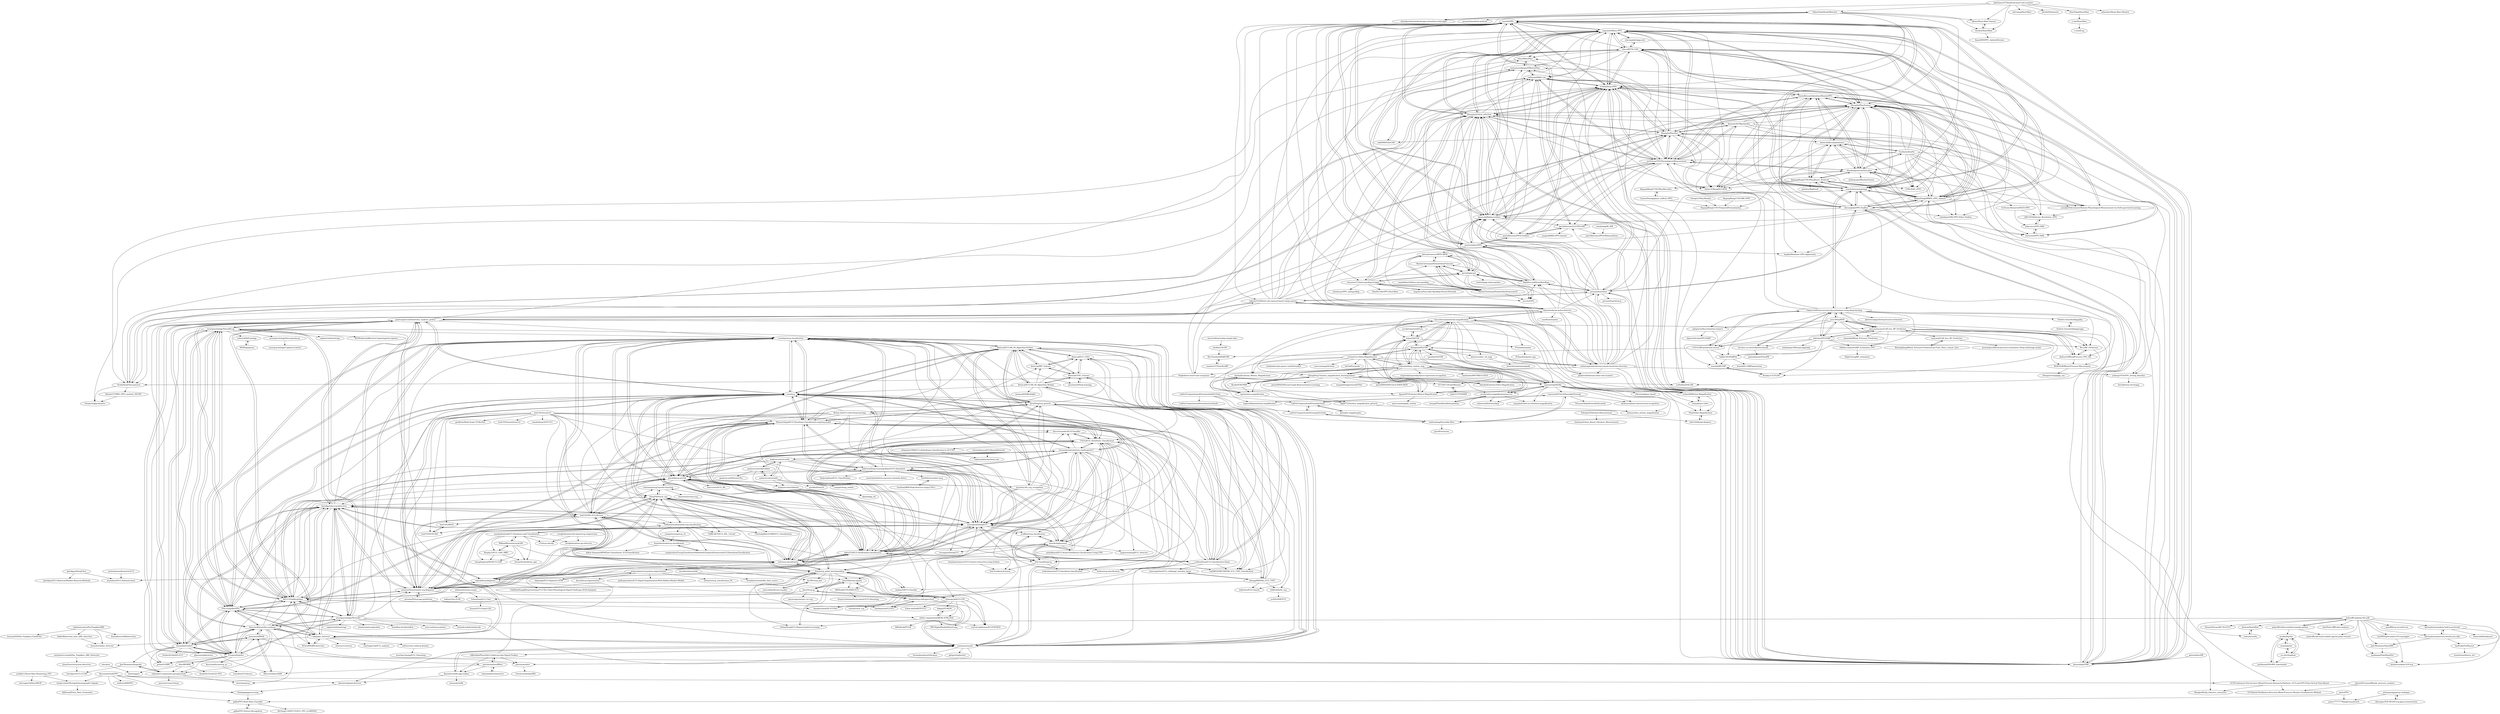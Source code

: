digraph G {
"nasir6/rPPG" -> "eugenelet/Meta-rPPG"
"nasir6/rPPG" -> "terbed/Deep-rPPG"
"nasir6/rPPG" -> "prouast/heartbeat"
"nasir6/rPPG" -> "ZitongYu/STVEN_rPPGNet"
"nasir6/rPPG" -> "phuselab/pyVHR"
"nasir6/rPPG" -> "remotebiosensing/rppg"
"nasir6/rPPG" -> "ubicomplab/rPPG-Toolbox"
"nasir6/rPPG" -> "marnixnaber/rPPG"
"nasir6/rPPG" -> "AddASecond/HeartRateRepo"
"nasir6/rPPG" -> "ZitongYu/PhysFormer"
"nasir6/rPPG" -> "danmcduff/iphys-toolbox"
"nasir6/rPPG" -> "pavisj/rppg-pos"
"nasir6/rPPG" -> "xliucs/MTTS-CAN"
"nasir6/rPPG" -> "shicaiwei123/anti-spoofing-of-rppg"
"nasir6/rPPG" -> "bughht/Realtime-rPPG-Application"
"partofthestars/PPGI-Toolbox" -> "partofthestars/LGI-PPGI-DB"
"partofthestars/PPGI-Toolbox" -> "danmcduff/iphys-toolbox"
"partofthestars/PPGI-Toolbox" -> "radimspetlik/hr-cnn"
"partofthestars/PPGI-Toolbox" -> "terbed/Deep-rPPG"
"partofthestars/PPGI-Toolbox" -> "ZitongYu/PhysNet"
"partofthestars/PPGI-Toolbox" -> "marnixnaber/rPPG"
"partofthestars/PPGI-Toolbox" -> "nxsEdson/CVD-Physiological-Measurement"
"dy1901/ecg_plot" -> "marcodebe/dicom-ecg-plot"
"danialgoodwin/android-app-contactless-vital-signs" -> "YahyaOdeh/HealthWatcher"
"yusuketomoto/ofxEvm" -> "wzpan/QtEVM"
"Aiwiscal/ECG_UNet" -> "Aiwiscal/MIT_Scheme"
"Aiwiscal/ECG_UNet" -> "Aiwiscal/CPSC_Scheme"
"Aiwiscal/ECG_UNet" -> "Aiwiscal/ECG-ML-DL-Algorithm-Python"
"Aiwiscal/ECG_UNet" -> "tmehari/ecg-selfsupervised"
"Aiwiscal/ECG_UNet" -> "Amadeuszhao/SE-ECGNet"
"niekverw/Deep-Learning-Based-ECG-Annotator" -> "fernandoandreotti/cinc-challenge2017"
"niekverw/Deep-Learning-Based-ECG-Annotator" -> "mondejar/ecg-classification"
"niekverw/Deep-Learning-Based-ECG-Annotator" -> "ismorphism/DeepECG"
"niekverw/Deep-Learning-Based-ECG-Annotator" -> "jergusadamec/ecg-deep-segmentation"
"niekverw/Deep-Learning-Based-ECG-Annotator" -> "CVxTz/ECG_Heartbeat_Classification"
"niekverw/Deep-Learning-Based-ECG-Annotator" -> "marianux/ecg-kit"
"niekverw/Deep-Learning-Based-ECG-Annotator" -> "TaeJoongYoon/ECG_Classification"
"niekverw/Deep-Learning-Based-ECG-Annotator" -> "MousaviSajad/ECG-Heartbeat-Classification-seq2seq-model"
"niekverw/Deep-Learning-Based-ECG-Annotator" -> "aurotripathy/lstm-ecg-wave-anomaly-detect"
"niekverw/Deep-Learning-Based-ECG-Annotator" -> "awerdich/physionet"
"niekverw/Deep-Learning-Based-ECG-Annotator" -> "Smith42/neuralnet-mcg"
"niekverw/Deep-Learning-Based-ECG-Annotator" -> "physhik/ecg-mit-bih"
"LabForComputationalVision/pyrtools" -> "LabForComputationalVision/pyPyrTools"
"LabForComputationalVision/pyrtools" -> "tomrunia/PyTorchSteerablePyramid"
"LabForComputationalVision/pyrtools" -> "plenoptic-org/plenoptic"
"plenoptic-org/plenoptic" -> "LabForComputationalVision/pyrtools"
"polarofficial/polar-ble-sdk" -> "polarofficial/create-mobile-app-for-polar-sensors"
"polarofficial/polar-ble-sdk" -> "polarofficial/accesslink-example-python"
"polarofficial/polar-ble-sdk" -> "JanCBrammer/OpenHRV"
"polarofficial/polar-ble-sdk" -> "kieranabrennan/dont-hold-your-breath"
"polarofficial/polar-ble-sdk" -> "poml88/ecg-recorder-ios"
"polarofficial/polar-ble-sdk" -> "IanPeake/FatMaxxer"
"polarofficial/polar-ble-sdk" -> "markspan/PolarBand2lsl"
"polarofficial/polar-ble-sdk" -> "Aura-healthcare/hrv-analysis"
"polarofficial/polar-ble-sdk" -> "jlennox/HeartRate"
"polarofficial/polar-ble-sdk" -> "KennethEvans/KE.Net-ECG"
"polarofficial/polar-ble-sdk" -> "kieranabrennan/every-breath-you-take"
"polarofficial/polar-ble-sdk" -> "uwburn/cardia"
"polarofficial/polar-ble-sdk" -> "iitis/Polar-HRV-data-analysis"
"polarofficial/polar-ble-sdk" -> "lrq3000/open-polar-h10-ecg-logger"
"jramshur/HRVAS" -> "MarcusVollmer/HRV"
"jramshur/HRVAS" -> "rhenanbartels/hrv"
"jramshur/HRVAS" -> "physiozoo/mhrv"
"jramshur/HRVAS" -> "Aura-healthcare/hrv-analysis"
"berndporr/py-ecg-detectors" -> "c-labpl/qrs_detector"
"berndporr/py-ecg-detectors" -> "paulvangentcom/heartrate_analysis_python"
"berndporr/py-ecg-detectors" -> "PGomes92/pyhrv"
"berndporr/py-ecg-detectors" -> "onlyzdd/ecg-diagnosis"
"berndporr/py-ecg-detectors" -> "antonior92/automatic-ecg-diagnosis"
"berndporr/py-ecg-detectors" -> "neuropsychology/NeuroKit"
"berndporr/py-ecg-detectors" -> "MIT-LCP/wfdb-python"
"berndporr/py-ecg-detectors" -> "lxdv/ecg-classification"
"berndporr/py-ecg-detectors" -> "ismorphism/DeepECG"
"berndporr/py-ecg-detectors" -> "DeepPSP/torch_ecg"
"berndporr/py-ecg-detectors" -> "PIA-Group/BioSPPy"
"berndporr/py-ecg-detectors" -> "mondejar/ecg-classification"
"berndporr/py-ecg-detectors" -> "KChen89/QRS-detection"
"berndporr/py-ecg-detectors" -> "hsd1503/DL-ECG-Review"
"berndporr/py-ecg-detectors" -> "rhenanbartels/hrv"
"rohintangirala/eulerian-remote-heartrate-detection" -> "phuselab/pyVHR"
"rohintangirala/eulerian-remote-heartrate-detection" -> "habom2310/Heart-rate-measurement-using-camera"
"rohintangirala/eulerian-remote-heartrate-detection" -> "flyingzhao/PyEVM"
"rohintangirala/eulerian-remote-heartrate-detection" -> "prouast/heartbeat"
"rohintangirala/eulerian-remote-heartrate-detection" -> "ZitongYu/STVEN_rPPGNet"
"rohintangirala/eulerian-remote-heartrate-detection" -> "terbed/Deep-rPPG"
"rohintangirala/eulerian-remote-heartrate-detection" -> "FKgk/detect-heart-rate-using-face"
"rohintangirala/eulerian-remote-heartrate-detection" -> "nasir6/rPPG"
"rohintangirala/eulerian-remote-heartrate-detection" -> "brycedrennan/eulerian-magnification"
"rohintangirala/eulerian-remote-heartrate-detection" -> "eugenelet/Meta-rPPG"
"rohintangirala/eulerian-remote-heartrate-detection" -> "giladoved/webcam-heart-rate-monitor"
"rohintangirala/eulerian-remote-heartrate-detection" -> "MartinChristiaan/PythonVideoPulserate"
"rohintangirala/eulerian-remote-heartrate-detection" -> "yuhang1070/rPPG_Strong_Baseline"
"rohintangirala/eulerian-remote-heartrate-detection" -> "AddASecond/HeartRateRepo"
"rohintangirala/eulerian-remote-heartrate-detection" -> "marnixnaber/rPPG"
"shipengai/ECG-Segment-LSTM" -> "jergusadamec/ecg-deep-segmentation"
"ankur219/ECG-Arrhythmia-classification" -> "ismorphism/DeepECG"
"ankur219/ECG-Arrhythmia-classification" -> "mondejar/ecg-classification"
"ankur219/ECG-Arrhythmia-classification" -> "awni/ecg"
"ankur219/ECG-Arrhythmia-classification" -> "physhik/ecg-mit-bih"
"ankur219/ECG-Arrhythmia-classification" -> "lxdv/ecg-classification"
"ankur219/ECG-Arrhythmia-classification" -> "CVxTz/ECG_Heartbeat_Classification"
"ankur219/ECG-Arrhythmia-classification" -> "LuZhenHuan/ECG-Classification-Demo"
"ankur219/ECG-Arrhythmia-classification" -> "JavisPeng/ecg_pytorch"
"ankur219/ECG-Arrhythmia-classification" -> "MousaviSajad/ECG-Heartbeat-Classification-seq2seq-model"
"ankur219/ECG-Arrhythmia-classification" -> "antonior92/automatic-ecg-diagnosis"
"ankur219/ECG-Arrhythmia-classification" -> "awerdich/physionet"
"ankur219/ECG-Arrhythmia-classification" -> "MIT-LCP/wfdb-python"
"ankur219/ECG-Arrhythmia-classification" -> "Aiwiscal/ECG-ML-DL-Algorithm-Python"
"ankur219/ECG-Arrhythmia-classification" -> "Seb-Good/deepecg"
"ankur219/ECG-Arrhythmia-classification" -> "niekverw/Deep-Learning-Based-ECG-Annotator"
"fernandoandreotti/cinc-challenge2017" -> "ismorphism/DeepECG"
"fernandoandreotti/cinc-challenge2017" -> "niekverw/Deep-Learning-Based-ECG-Annotator"
"fernandoandreotti/cinc-challenge2017" -> "awerdich/physionet"
"fernandoandreotti/cinc-challenge2017" -> "awni/ecg"
"fernandoandreotti/cinc-challenge2017" -> "CVxTz/ECG_Heartbeat_Classification"
"fernandoandreotti/cinc-challenge2017" -> "Seb-Good/deepecg"
"fernandoandreotti/cinc-challenge2017" -> "yruffiner/ecg-classification"
"fernandoandreotti/cinc-challenge2017" -> "MIT-LCP/wfdb-python"
"fernandoandreotti/cinc-challenge2017" -> "mondejar/ecg-classification"
"fernandoandreotti/cinc-challenge2017" -> "physhik/ecg-mit-bih"
"fernandoandreotti/cinc-challenge2017" -> "animikhaich/ECG-Atrial-Fibrillation-Classification-Using-CNN"
"fernandoandreotti/cinc-challenge2017" -> "Seb-Good/ecg-features"
"fernandoandreotti/cinc-challenge2017" -> "analysiscenter/cardio"
"fernandoandreotti/cinc-challenge2017" -> "LuZhenHuan/ECG-Classification-Demo"
"fernandoandreotti/cinc-challenge2017" -> "dave-fernandes/ECGClassifier"
"physhik/ecg-mit-bih" -> "awni/ecg"
"physhik/ecg-mit-bih" -> "ankur219/ECG-Arrhythmia-classification"
"physhik/ecg-mit-bih" -> "MousaviSajad/ECG-Heartbeat-Classification-seq2seq-model"
"physhik/ecg-mit-bih" -> "lxdv/ecg-classification"
"physhik/ecg-mit-bih" -> "mondejar/ecg-classification"
"physhik/ecg-mit-bih" -> "CVxTz/ECG_Heartbeat_Classification"
"physhik/ecg-mit-bih" -> "antonior92/automatic-ecg-diagnosis"
"physhik/ecg-mit-bih" -> "ismorphism/DeepECG"
"physhik/ecg-mit-bih" -> "hsd1503/DL-ECG-Review"
"physhik/ecg-mit-bih" -> "fernandoandreotti/cinc-challenge2017"
"physhik/ecg-mit-bih" -> "koen-aerts/ECG_ML"
"physhik/ecg-mit-bih" -> "lxysl/mit-bih_ecg_recognition"
"physhik/ecg-mit-bih" -> "kweimann/ecg-transfer-learning"
"physhik/ecg-mit-bih" -> "dave-fernandes/ECGClassifier"
"physhik/ecg-mit-bih" -> "yruffiner/ecg-classification"
"psu1/DeepRNN" -> "jeya-maria-jose/Cuff_less_BP_Prediction"
"psu1/DeepRNN" -> "shawnlxh/Blood_Pressure_Prediction"
"psu1/DeepRNN" -> "Fabian-Sc85/non-invasive-bp-estimation-using-deep-learning"
"psu1/DeepRNN" -> "Wu-2/BP_Prediction"
"psu1/DeepRNN" -> "Brophy-E/T2TGAN"
"psu1/DeepRNN" -> "v3551G/BP-prediction-survey"
"psu1/DeepRNN" -> "nibtehaz/PPG2ABP"
"psu1/DeepRNN" -> "dedeus10/BloodPressure_PPG_ML"
"psu1/DeepRNN" -> "gslapnicar/bp-estimation-mimic3"
"wzpan/QtEVM" -> "yusuketomoto/ofxEvm"
"wzpan/QtEVM" -> "flyingzhao/PyEVM"
"wzpan/QtEVM" -> "kgram007/Eulerian-Motion-Magnification"
"wzpan/QtEVM" -> "brycedrennan/eulerian-magnification"
"wzpan/QtEVM" -> "tschnz/Live-Video-Magnification"
"wzpan/QtEVM" -> "PChambino/pulse"
"habom2310/Heart-rate-measurement-using-camera" -> "prouast/heartbeat"
"habom2310/Heart-rate-measurement-using-camera" -> "thearn/webcam-pulse-detector"
"habom2310/Heart-rate-measurement-using-camera" -> "nasir6/rPPG"
"habom2310/Heart-rate-measurement-using-camera" -> "phuselab/pyVHR"
"habom2310/Heart-rate-measurement-using-camera" -> "rohintangirala/eulerian-remote-heartrate-detection"
"habom2310/Heart-rate-measurement-using-camera" -> "AddASecond/HeartRateRepo"
"habom2310/Heart-rate-measurement-using-camera" -> "danmcduff/iphys-toolbox"
"habom2310/Heart-rate-measurement-using-camera" -> "giladoved/webcam-heart-rate-monitor"
"habom2310/Heart-rate-measurement-using-camera" -> "FKgk/detect-heart-rate-using-face"
"habom2310/Heart-rate-measurement-using-camera" -> "terbed/Deep-rPPG"
"habom2310/Heart-rate-measurement-using-camera" -> "pavisj/rppg-pos"
"habom2310/Heart-rate-measurement-using-camera" -> "paulvangentcom/heartrate_analysis_python"
"habom2310/Heart-rate-measurement-using-camera" -> "eugenelet/Meta-rPPG"
"habom2310/Heart-rate-measurement-using-camera" -> "ZitongYu/STVEN_rPPGNet"
"habom2310/Heart-rate-measurement-using-camera" -> "xliucs/MTTS-CAN"
"analysiscenter/cardio" -> "analysiscenter/batchflow"
"analysiscenter/cardio" -> "fernandoandreotti/cinc-challenge2017"
"analysiscenter/cardio" -> "analysiscenter/radio"
"analysiscenter/cardio" -> "truongnmt/DeepECG"
"analysiscenter/cardio" -> "niekverw/Deep-Learning-Based-ECG-Annotator"
"analysiscenter/cardio" -> "MIT-LCP/wfdb-python"
"analysiscenter/cardio" -> "marianux/ecg-kit"
"tariqul-islam/Photoplethysmographic-Signals" -> "KJStrand/Pulse_Rate_Estimation"
"awerdich/physionet" -> "yruffiner/ecg-classification"
"awerdich/physionet" -> "truongnmt/DeepECG"
"awerdich/physionet" -> "animikhaich/ECG-Atrial-Fibrillation-Classification-Using-CNN"
"awerdich/physionet" -> "ismorphism/DeepECG"
"awerdich/physionet" -> "Seb-Good/deepecg"
"awerdich/physionet" -> "fernandoandreotti/cinc-challenge2017"
"awerdich/physionet" -> "CVxTz/ECG_Heartbeat_Classification"
"awerdich/physionet" -> "gogowenzhang/ECG_Detector"
"awerdich/physionet" -> "ankur219/ECG-Arrhythmia-classification"
"awerdich/physionet" -> "MousaviSajad/ECG-Heartbeat-Classification-seq2seq-model"
"Seb-Good/deepecg" -> "yruffiner/ecg-classification"
"Seb-Good/deepecg" -> "Seb-Good/ecg-features"
"Seb-Good/deepecg" -> "mollenhauerm/ECG-heartbeat-classification"
"jeya-maria-jose/Cuff_less_BP_Prediction" -> "psu1/DeepRNN"
"jeya-maria-jose/Cuff_less_BP_Prediction" -> "Wu-2/BP_Prediction"
"jeya-maria-jose/Cuff_less_BP_Prediction" -> "dedeus10/BloodPressure_PPG_ML"
"jeya-maria-jose/Cuff_less_BP_Prediction" -> "Fabian-Sc85/non-invasive-bp-estimation-using-deep-learning"
"jeya-maria-jose/Cuff_less_BP_Prediction" -> "nibtehaz/PPG2ABP"
"jeya-maria-jose/Cuff_less_BP_Prediction" -> "GCY/Continuous-Non-Invasive-Blood-Pressure-Research-Platform---ECG-and-PPG-Pulse-Arrival-Time-Based-"
"jeya-maria-jose/Cuff_less_BP_Prediction" -> "shawnlxh/Blood_Pressure_Prediction"
"jeya-maria-jose/Cuff_less_BP_Prediction" -> "maysamf/Cuff_less_BP_Prediction"
"jeya-maria-jose/Cuff_less_BP_Prediction" -> "WangboML/bp_features_extraction"
"jeya-maria-jose/Cuff_less_BP_Prediction" -> "Sakib1263/NABNet"
"jeya-maria-jose/Cuff_less_BP_Prediction" -> "v3551G/BP-prediction-survey"
"jeya-maria-jose/Cuff_less_BP_Prediction" -> "WoW-HoW/Blood-Pressure-Mesurement"
"rafaelmmoreira/PanTompkinsQRS" -> "kosachevds/qrs_detector"
"rafaelmmoreira/PanTompkinsQRS" -> "DusanKostic/QRSdetection"
"rafaelmmoreira/PanTompkinsQRS" -> "hooman650/Pan-Tompkins-FixedPoint"
"rafaelmmoreira/PanTompkinsQRS" -> "blakeMilner/real_time_QRS_detection"
"KChen89/QRS-detection" -> "c-labpl/qrs_detector"
"12dmodel/deep_motion_mag" -> "ZhengPeng7/motion_magnification_learning-based"
"12dmodel/deep_motion_mag" -> "tschnz/Live-Video-Magnification"
"12dmodel/deep_motion_mag" -> "jvgemert/pbMoMa"
"12dmodel/deep_motion_mag" -> "flyingzhao/PyEVM"
"12dmodel/deep_motion_mag" -> "acceleration-magnification/sources"
"12dmodel/deep_motion_mag" -> "RLado/STB-VMM"
"12dmodel/deep_motion_mag" -> "brycedrennan/eulerian-magnification"
"12dmodel/deep_motion_mag" -> "cgst/motion-magnification"
"12dmodel/deep_motion_mag" -> "wzpan/QtEVM"
"12dmodel/deep_motion_mag" -> "kkjh0723/motion_magnification_pytorch"
"12dmodel/deep_motion_mag" -> "kgram007/Eulerian-Motion-Magnification"
"12dmodel/deep_motion_mag" -> "bogireddytejareddy/micro-expression-recognition" ["e"=1]
"12dmodel/deep_motion_mag" -> "hbenbel/Eulerian-Video-Magnification"
"12dmodel/deep_motion_mag" -> "xiaobaishu0097/MEGC2019" ["e"=1]
"12dmodel/deep_motion_mag" -> "VUT-HFUT/EulerMormer"
"shicaiwei123/anti-spoofing-of-rppg" -> "MartinChristiaan/PythonVideoPulserateV2"
"shicaiwei123/anti-spoofing-of-rppg" -> "huguesva/Face-Anti-Spoofing-Neural-Network" ["e"=1]
"shicaiwei123/anti-spoofing-of-rppg" -> "zhenheny/rPPG_antispoofing"
"shicaiwei123/anti-spoofing-of-rppg" -> "ZitongYu/STVEN_rPPGNet"
"shicaiwei123/anti-spoofing-of-rppg" -> "MartinChristiaan/PythonVideoPulserate"
"shicaiwei123/anti-spoofing-of-rppg" -> "HanHuCAS/rPPG-HeartRate"
"shicaiwei123/anti-spoofing-of-rppg" -> "pavisj/rppg-pos"
"shicaiwei123/anti-spoofing-of-rppg" -> "xue-hu/rPPG"
"shicaiwei123/anti-spoofing-of-rppg" -> "ArtemAvanesov/RPPG-BPM"
"GCY/Continuous-Non-Invasive-Blood-Pressure-Research-Platform---ECG-and-PPG-Pulse-Arrival-Time-Based-" -> "WangboML/bp_features_extraction"
"GCY/Continuous-Non-Invasive-Blood-Pressure-Research-Platform---ECG-and-PPG-Pulse-Arrival-Time-Based-" -> "GCY/Atrial-Fibrillation-Detection-Blood-Pressure-Monitor-Oscillometric-Method-"
"cliffordlab/PhysioNet-Cardiovascular-Signal-Toolbox" -> "marianux/ecg-kit"
"cliffordlab/PhysioNet-Cardiovascular-Signal-Toolbox" -> "ikarosilva/wfdb-app-toolbox"
"cliffordlab/PhysioNet-Cardiovascular-Signal-Toolbox" -> "physiozoo/mhrv"
"cliffordlab/PhysioNet-Cardiovascular-Signal-Toolbox" -> "peterhcharlton/RRest"
"cliffordlab/PhysioNet-Cardiovascular-Signal-Toolbox" -> "awerdich/physionet"
"yruffiner/ecg-classification" -> "awerdich/physionet"
"yruffiner/ecg-classification" -> "Seb-Good/deepecg"
"Aiwiscal/CPSC_Scheme" -> "amostayed/Deep-learning"
"Aiwiscal/CPSC_Scheme" -> "Aiwiscal/ECG-ML-DL-Algorithm-Python"
"Aiwiscal/CPSC_Scheme" -> "Aiwiscal/MIT_Scheme"
"Aiwiscal/CPSC_Scheme" -> "Aiwiscal/ECG_UNet"
"Aiwiscal/CPSC_Scheme" -> "cay846545867/MITAB_ECG_CNN_Classification"
"Aiwiscal/CPSC_Scheme" -> "Aiwiscal/ECG-ML-DL-Algorithm-Matlab"
"chandanacharya1/ECG-Feature-extraction-using-Python" -> "Seb-Good/ecg-features"
"MikhailMurashov/ecgGAN" -> "Brophy-E/ECG_GAN_MBD"
"MikhailMurashov/ecgGAN" -> "dumplingman0403/ECG-GAN"
"MikhailMurashov/ecgGAN" -> "mandrakedrink/ECG-Synthesis-and-Classification"
"MikhailMurashov/ecgGAN" -> "DreamStudioAI/sim_gan"
"MikhailMurashov/ecgGAN" -> "AI4HealthUOL/SSSD-ECG"
"CVxTz/ECG_Heartbeat_Classification" -> "dave-fernandes/ECGClassifier"
"CVxTz/ECG_Heartbeat_Classification" -> "MousaviSajad/ECG-Heartbeat-Classification-seq2seq-model"
"CVxTz/ECG_Heartbeat_Classification" -> "physhik/ecg-mit-bih"
"CVxTz/ECG_Heartbeat_Classification" -> "ismorphism/DeepECG"
"CVxTz/ECG_Heartbeat_Classification" -> "chingchan1996/ECG-Arrhythmia-Classification-in-2D-CNN"
"CVxTz/ECG_Heartbeat_Classification" -> "ankur219/ECG-Arrhythmia-classification"
"CVxTz/ECG_Heartbeat_Classification" -> "awerdich/physionet"
"CVxTz/ECG_Heartbeat_Classification" -> "lxdv/ecg-classification"
"CVxTz/ECG_Heartbeat_Classification" -> "mollenhauerm/ECG-heartbeat-classification"
"CVxTz/ECG_Heartbeat_Classification" -> "Seb-Good/deepecg"
"CVxTz/ECG_Heartbeat_Classification" -> "fernandoandreotti/cinc-challenge2017"
"CVxTz/ECG_Heartbeat_Classification" -> "awni/ecg"
"CVxTz/ECG_Heartbeat_Classification" -> "gogowenzhang/ECG_Detector"
"CVxTz/ECG_Heartbeat_Classification" -> "hedrox/ecg-classification"
"CVxTz/ECG_Heartbeat_Classification" -> "animikhaich/ECG-Atrial-Fibrillation-Classification-Using-CNN"
"MousaviSajad/ECG-Heartbeat-Classification-seq2seq-model" -> "ismorphism/DeepECG"
"MousaviSajad/ECG-Heartbeat-Classification-seq2seq-model" -> "physhik/ecg-mit-bih"
"MousaviSajad/ECG-Heartbeat-Classification-seq2seq-model" -> "CVxTz/ECG_Heartbeat_Classification"
"MousaviSajad/ECG-Heartbeat-Classification-seq2seq-model" -> "awni/ecg"
"MousaviSajad/ECG-Heartbeat-Classification-seq2seq-model" -> "mondejar/ecg-classification"
"MousaviSajad/ECG-Heartbeat-Classification-seq2seq-model" -> "lxdv/ecg-classification"
"MousaviSajad/ECG-Heartbeat-Classification-seq2seq-model" -> "LuZhenHuan/ECG-Classification-Demo"
"MousaviSajad/ECG-Heartbeat-Classification-seq2seq-model" -> "ankur219/ECG-Arrhythmia-classification"
"MousaviSajad/ECG-Heartbeat-Classification-seq2seq-model" -> "awerdich/physionet"
"MousaviSajad/ECG-Heartbeat-Classification-seq2seq-model" -> "Aiwiscal/MIT_Scheme"
"MousaviSajad/ECG-Heartbeat-Classification-seq2seq-model" -> "hsd1503/DL-ECG-Review"
"MousaviSajad/ECG-Heartbeat-Classification-seq2seq-model" -> "JavisPeng/ecg_pytorch"
"MousaviSajad/ECG-Heartbeat-Classification-seq2seq-model" -> "dave-fernandes/ECGClassifier"
"MousaviSajad/ECG-Heartbeat-Classification-seq2seq-model" -> "niekverw/Deep-Learning-Based-ECG-Annotator"
"MousaviSajad/ECG-Heartbeat-Classification-seq2seq-model" -> "antonior92/automatic-ecg-diagnosis"
"xiaosongshine/ECG_challenge_baseline_keras" -> "zhengqi98/Hefei_ECG_TOP1"
"phishman3579/android-heart-rate-monitor" -> "kibotu/Heart-Rate-Ometer"
"phishman3579/android-heart-rate-monitor" -> "berdosi/HeartBeat"
"phishman3579/android-heart-rate-monitor" -> "shivaneej/HeartRate"
"phishman3579/android-heart-rate-monitor" -> "YahyaOdeh/HealthWatcher"
"phishman3579/android-heart-rate-monitor" -> "j4velin/Pedometer" ["e"=1]
"phishman3579/android-heart-rate-monitor" -> "ZhaoYukai/HeartRate"
"phishman3579/android-heart-rate-monitor" -> "athwaites/Heart-Rate-Monitor"
"phishman3579/android-heart-rate-monitor" -> "danialgoodwin/android-app-contactless-vital-signs"
"PGomes92/pyhrv" -> "Aura-healthcare/hrv-analysis"
"PGomes92/pyhrv" -> "rhenanbartels/hrv"
"PGomes92/pyhrv" -> "paulvangentcom/heartrate_analysis_python"
"PGomes92/pyhrv" -> "berndporr/py-ecg-detectors"
"PGomes92/pyhrv" -> "PIA-Group/BioSPPy"
"PGomes92/pyhrv" -> "embodied-computation-group/systole"
"PGomes92/pyhrv" -> "phuselab/pyVHR"
"PGomes92/pyhrv" -> "neuropsychology/NeuroKit"
"PGomes92/pyhrv" -> "pickus91/HRV"
"PGomes92/pyhrv" -> "McJackTang/MMPD_rPPG_dataset"
"PGomes92/pyhrv" -> "neuropsychology/NeuroKit.py"
"PGomes92/pyhrv" -> "MIT-LCP/wfdb-python"
"PGomes92/pyhrv" -> "obss/BIOBSS"
"PGomes92/pyhrv" -> "jramshur/HRVAS"
"PGomes92/pyhrv" -> "Aura-healthcare/ecg_qc"
"Gabrock94/Pysiology" -> "MPBA/pyphysio"
"polarofficial/accesslink-example-python" -> "polarofficial/polar-ble-sdk"
"polarofficial/accesslink-example-python" -> "polarofficial/create-mobile-app-for-polar-sensors"
"polarofficial/accesslink-example-python" -> "pcolby/bipolar"
"kkjh0723/motion_magnification_pytorch" -> "zheryu/video_motion_magnification"
"tomrunia/PyTorchSteerablePyramid" -> "TetsuyaOdaka/SteerablePyramid"
"tomrunia/PyTorchSteerablePyramid" -> "LabForComputationalVision/pyrtools"
"tomrunia/PyTorchSteerablePyramid" -> "andreydung/Steerable-filter"
"tomrunia/PyTorchSteerablePyramid" -> "ohommos/phase-based-action-recognition"
"YufengLii/Vibration-Measurement" -> "chulminy/Vision_Based_Vibration_Measurement"
"YufengLii/Vibration-Measurement" -> "lotfi-GH/Modal-Analysis"
"AlessandraGalli/PPG" -> "tariqul-islam/Photoplethysmographic-Signals"
"AlessandraGalli/PPG" -> "andtem2000/PPG"
"AlessandraGalli/PPG" -> "GCY/Continuous-Non-Invasive-Blood-Pressure-Research-Platform---ECG-and-PPG-Pulse-Arrival-Time-Based-"
"AlessandraGalli/PPG" -> "galkn/PPG-Heart-Rate-Classifier"
"AlessandraGalli/PPG" -> "alistairewj/peak-detector"
"AlessandraGalli/PPG" -> "thinkng/ppgprocessing"
"marcodebe/dicom-ecg-plot" -> "dy1901/ecg_plot"
"nerajbobra/wavelet-based-ecg-compression" -> "nerajbobra/lstm-qrs-detector"
"nerajbobra/wavelet-based-ecg-compression" -> "r13i/ecg-classify"
"chingchan1996/ECG-Arrhythmia-Classification-in-2D-CNN" -> "irakaundal/arrhythmia-cnn"
"Aura-healthcare/hrv-analysis" -> "rhenanbartels/hrv"
"Aura-healthcare/hrv-analysis" -> "PGomes92/pyhrv"
"Aura-healthcare/hrv-analysis" -> "paulvangentcom/heartrate_analysis_python"
"Aura-healthcare/hrv-analysis" -> "neuropsychology/NeuroKit"
"Aura-healthcare/hrv-analysis" -> "PIA-Group/BioSPPy"
"Aura-healthcare/hrv-analysis" -> "berndporr/py-ecg-detectors"
"Aura-healthcare/hrv-analysis" -> "jramshur/HRVAS"
"Aura-healthcare/hrv-analysis" -> "pickus91/HRV"
"Aura-healthcare/hrv-analysis" -> "neuropsychology/NeuroKit.py"
"Aura-healthcare/hrv-analysis" -> "c-labpl/qrs_detector"
"Aura-healthcare/hrv-analysis" -> "cbrnr/sleepecg" ["e"=1]
"Aura-healthcare/hrv-analysis" -> "peterhcharlton/RRest"
"Aura-healthcare/hrv-analysis" -> "KChen89/QRS-detection"
"Aura-healthcare/hrv-analysis" -> "MIT-LCP/wfdb-python"
"Aura-healthcare/hrv-analysis" -> "embodied-computation-group/systole"
"JanCBrammer/biopeaks" -> "berndporr/ECG-GUDB"
"JanCBrammer/biopeaks" -> "embodied-computation-group/systole"
"gslapnicar/bp-estimation-mimic3" -> "AguirreNicolas/PPG2IABP"
"gslapnicar/bp-estimation-mimic3" -> "marshb/MLP-BP"
"natalialmg/IR_iHR" -> "partofthestars/PPGI-WebcamDemo"
"Aiwiscal/ECG-ML-DL-Algorithm-Python" -> "Aiwiscal/ECG-ML-DL-Algorithm-Matlab"
"Aiwiscal/ECG-ML-DL-Algorithm-Python" -> "Aiwiscal/CPSC_Scheme"
"Aiwiscal/ECG-ML-DL-Algorithm-Python" -> "Aiwiscal/MIT_Scheme"
"Aiwiscal/ECG-ML-DL-Algorithm-Python" -> "Aiwiscal/ECG_UNet"
"Aiwiscal/ECG-ML-DL-Algorithm-Python" -> "cay846545867/MITAB_ECG_CNN_Classification"
"Aiwiscal/ECG-ML-DL-Algorithm-Python" -> "amostayed/Deep-learning"
"Aiwiscal/ECG-ML-DL-Algorithm-Python" -> "mondejar/ecg-classification"
"Aiwiscal/ECG-ML-DL-Algorithm-Python" -> "awni/ecg"
"Aiwiscal/ECG-ML-DL-Algorithm-Python" -> "ismorphism/DeepECG"
"Aiwiscal/ECG-ML-DL-Algorithm-Python" -> "JavisPeng/ecg_pytorch"
"Aiwiscal/ECG-ML-DL-Algorithm-Python" -> "lxysl/mit-bih_ecg_recognition"
"Aiwiscal/ECG-ML-DL-Algorithm-Python" -> "ankur219/ECG-Arrhythmia-classification"
"Aiwiscal/ECG-ML-DL-Algorithm-Python" -> "MousaviSajad/ECG-Heartbeat-Classification-seq2seq-model"
"Aiwiscal/ECG-ML-DL-Algorithm-Python" -> "marianux/ecg-kit"
"Aiwiscal/ECG-ML-DL-Algorithm-Python" -> "CVxTz/ECG_Heartbeat_Classification"
"Aiwiscal/ECG-ML-DL-Algorithm-Matlab" -> "Aiwiscal/ECG-ML-DL-Algorithm-Python"
"Aiwiscal/ECG-ML-DL-Algorithm-Matlab" -> "Aiwiscal/CPSC_Scheme"
"Aiwiscal/ECG-ML-DL-Algorithm-Matlab" -> "Aiwiscal/MIT_Scheme"
"Aiwiscal/ECG-ML-DL-Algorithm-Matlab" -> "Aiwiscal/ECG_UNet"
"Aiwiscal/ECG-ML-DL-Algorithm-Matlab" -> "mondejar/ecg-classification"
"Aiwiscal/ECG-ML-DL-Algorithm-Matlab" -> "marianux/ecg-kit"
"Aiwiscal/ECG-ML-DL-Algorithm-Matlab" -> "cay846545867/MITAB_ECG_CNN_Classification"
"Aiwiscal/ECG-ML-DL-Algorithm-Matlab" -> "hooman650/BioSigKit"
"Aiwiscal/ECG-ML-DL-Algorithm-Matlab" -> "ankur219/ECG-Arrhythmia-classification"
"Aiwiscal/ECG-ML-DL-Algorithm-Matlab" -> "awni/ecg"
"JamesQFreeman/Bloody_pressure_monitor" -> "GCY/Atrial-Fibrillation-Detection-Blood-Pressure-Monitor-Oscillometric-Method-"
"MPBA/pyphysio" -> "Gabrock94/Pysiology"
"hsd1503/ENCASE" -> "hsd1503/MINA"
"danmcduff/iphys-toolbox" -> "terbed/Deep-rPPG"
"danmcduff/iphys-toolbox" -> "nxsEdson/CVD-Physiological-Measurement"
"danmcduff/iphys-toolbox" -> "xliucs/MTTS-CAN"
"danmcduff/iphys-toolbox" -> "ZitongYu/STVEN_rPPGNet"
"danmcduff/iphys-toolbox" -> "partofthestars/PPGI-Toolbox"
"danmcduff/iphys-toolbox" -> "phuselab/pyVHR"
"danmcduff/iphys-toolbox" -> "eugenelet/Meta-rPPG"
"danmcduff/iphys-toolbox" -> "ZitongYu/PhysNet"
"danmcduff/iphys-toolbox" -> "radimspetlik/hr-cnn"
"danmcduff/iphys-toolbox" -> "anonymous0paper/EfficientPhys"
"danmcduff/iphys-toolbox" -> "pavisj/rppg-pos"
"danmcduff/iphys-toolbox" -> "nasir6/rPPG"
"danmcduff/iphys-toolbox" -> "partofthestars/LGI-PPGI-DB"
"danmcduff/iphys-toolbox" -> "marnixnaber/rPPG"
"danmcduff/iphys-toolbox" -> "ZitongYu/PhysFormer"
"partofthestars/LGI-PPGI-DB" -> "radimspetlik/hr-cnn"
"partofthestars/LGI-PPGI-DB" -> "partofthestars/PPGI-Toolbox"
"partofthestars/LGI-PPGI-DB" -> "partofthestars/PPGI-WebcamDemo"
"partofthestars/LGI-PPGI-DB" -> "yangze68/BH-rPPG-dataset"
"marnixnaber/rPPG" -> "nasir6/rPPG"
"marnixnaber/rPPG" -> "terbed/Deep-rPPG"
"marnixnaber/rPPG" -> "partofthestars/PPGI-Toolbox"
"marnixnaber/rPPG" -> "danmcduff/iphys-toolbox"
"marnixnaber/rPPG" -> "AddASecond/HeartRateRepo"
"marnixnaber/rPPG" -> "bughht/Realtime-rPPG-Application"
"marnixnaber/rPPG" -> "ArtemAvanesov/RPPG-BPM"
"marnixnaber/rPPG" -> "eugenelet/Meta-rPPG"
"marnixnaber/rPPG" -> "ZitongYu/STVEN_rPPGNet"
"kibotu/Heart-Rate-Ometer" -> "berdosi/HeartBeat"
"analysiscenter/radio" -> "analysiscenter/batchflow"
"analysiscenter/radio" -> "analysiscenter/cardio"
"analysiscenter/radio" -> "analysiscenter/nbtools"
"analysiscenter/radio" -> "smopart/lung_nodule" ["e"=1]
"analysiscenter/radio" -> "gzuidhof/luna16" ["e"=1]
"broadinstitute/ml4h" -> "broadinstitute/ml4ht_data_source"
"broadinstitute/ml4h" -> "Jwoo5/fairseq-signals"
"qiriro/PPG" -> "galkn/PPG-Heart-Rate-Classifier"
"qiriro/PPG" -> "james77777778/ppg2ecg-pytorch"
"softserveinc-rnd/ecg-denoise" -> "woochan-hwang/ECG_Denoising"
"radimspetlik/hr-cnn" -> "anonymous0paper/EfficientPhys"
"radimspetlik/hr-cnn" -> "Oichii/DeepPulse-pytorch"
"radimspetlik/hr-cnn" -> "partofthestars/LGI-PPGI-DB"
"radimspetlik/hr-cnn" -> "terbed/Deep-rPPG"
"radimspetlik/hr-cnn" -> "ToyotaResearchInstitute/RemotePPG"
"radimspetlik/hr-cnn" -> "Dylan-H-Wang/SLF-RPM"
"radimspetlik/hr-cnn" -> "nxsEdson/CVD-Physiological-Measurement"
"zelanolab/breathmetrics" -> "peterhcharlton/RRest"
"dave-fernandes/ECGClassifier" -> "CVxTz/ECG_Heartbeat_Classification"
"dave-fernandes/ECGClassifier" -> "mollenhauerm/ECG-heartbeat-classification"
"emadeldeen24/face-anti-spoofing" -> "MartinChristiaan/PythonVideoPulserateV2"
"lorenzobrusco/ECGNeuralNetwork" -> "irakaundal/arrhythmia-cnn"
"Aiwiscal/MIT_Scheme" -> "Aiwiscal/ECG_UNet"
"Aiwiscal/MIT_Scheme" -> "Aiwiscal/CPSC_Scheme"
"Aiwiscal/MIT_Scheme" -> "Aiwiscal/ECG-ML-DL-Algorithm-Python"
"yudhik11/Heart-Rate-Monitoring_PPG" -> "tariqul-islam/Photoplethysmographic-Signals"
"yudhik11/Heart-Rate-Monitoring_PPG" -> "olivesgatech/HeartBEAT"
"pavisj/rppg-pos" -> "MartinChristiaan/PythonVideoPulserateV2"
"pavisj/rppg-pos" -> "xue-hu/rPPG"
"pavisj/rppg-pos" -> "ZitongYu/STVEN_rPPGNet"
"pavisj/rppg-pos" -> "MartinChristiaan/PythonVideoPulserate"
"pavisj/rppg-pos" -> "AddASecond/HeartRateRepo"
"pavisj/rppg-pos" -> "terbed/rppg-online-python"
"pavisj/rppg-pos" -> "shicaiwei123/anti-spoofing-of-rppg"
"pavisj/rppg-pos" -> "ArtemAvanesov/RPPG-BPM"
"pavisj/rppg-pos" -> "danmcduff/iphys-toolbox"
"maysamf/Cuff_less_BP_Prediction" -> "BixiongXiang/Blood_Pressure-Prediction-by-Pulse_Wave_transit_time"
"maysamf/Cuff_less_BP_Prediction" -> "jesmaelpoor/Blood-pressure-estimation--Deep-multistage-model"
"aloyisus/euler_vid_mag" -> "brotchie/eulerianmagnify"
"MartinChristiaan/PythonVideoPulserate" -> "MartinChristiaan/PythonVideoPulserateV2"
"MartinChristiaan/PythonVideoPulserate" -> "ArtemAvanesov/RPPG-BPM"
"MartinChristiaan/PythonVideoPulserate" -> "xue-hu/rPPG"
"MartinChristiaan/PythonVideoPulserate" -> "pavisj/rppg-pos"
"Wu-2/BP_Prediction" -> "dedeus10/BloodPressure_PPG_ML"
"Wu-2/BP_Prediction" -> "WoW-HoW/Blood-Pressure-Mesurement"
"amostayed/Deep-learning" -> "Aiwiscal/CPSC_Scheme"
"WoW-HoW/Blood-Pressure-Mesurement" -> "ZhanguoChang/ppg_cnn"
"hsd1503/MINA" -> "hsd1503/ENCASE"
"BixiongXiang/Blood_Pressure-Prediction-by-Pulse_Wave_transit_time" -> "maysamf/Cuff_less_BP_Prediction"
"neuropsychology/NeuroKit" -> "paulvangentcom/heartrate_analysis_python"
"neuropsychology/NeuroKit" -> "PIA-Group/BioSPPy"
"neuropsychology/NeuroKit" -> "neuropsychology/NeuroKit.py"
"neuropsychology/NeuroKit" -> "berndporr/py-ecg-detectors"
"neuropsychology/NeuroKit" -> "Aura-healthcare/hrv-analysis"
"neuropsychology/NeuroKit" -> "MIT-LCP/wfdb-python"
"neuropsychology/NeuroKit" -> "brainflow-dev/brainflow" ["e"=1]
"neuropsychology/NeuroKit" -> "PGomes92/pyhrv"
"neuropsychology/NeuroKit" -> "mne-tools/mne-python" ["e"=1]
"neuropsychology/NeuroKit" -> "braindecode/braindecode" ["e"=1]
"neuropsychology/NeuroKit" -> "awni/ecg"
"neuropsychology/NeuroKit" -> "raphaelvallat/antropy" ["e"=1]
"neuropsychology/NeuroKit" -> "phuselab/pyVHR"
"neuropsychology/NeuroKit" -> "antonior92/automatic-ecg-diagnosis"
"neuropsychology/NeuroKit" -> "vlawhern/arl-eegmodels" ["e"=1]
"helme/ecg_ptbxl_benchmarking" -> "tmehari/ecg-selfsupervised"
"helme/ecg_ptbxl_benchmarking" -> "onlyzdd/ecg-diagnosis"
"helme/ecg_ptbxl_benchmarking" -> "DeepPSP/torch_ecg"
"helme/ecg_ptbxl_benchmarking" -> "hsd1503/DL-ECG-Review"
"helme/ecg_ptbxl_benchmarking" -> "madao33/ECG-Classfier"
"helme/ecg_ptbxl_benchmarking" -> "Jwoo5/fairseq-signals"
"helme/ecg_ptbxl_benchmarking" -> "Jwoo5/ecg-qa"
"helme/ecg_ptbxl_benchmarking" -> "antonior92/automatic-ecg-diagnosis"
"helme/ecg_ptbxl_benchmarking" -> "bowang-lab/ECG-FM"
"helme/ecg_ptbxl_benchmarking" -> "cheliu-computation/MERL-ICML2024"
"helme/ecg_ptbxl_benchmarking" -> "danikiyasseh/CLOCS"
"helme/ecg_ptbxl_benchmarking" -> "dy1901/ecg_plot"
"helme/ecg_ptbxl_benchmarking" -> "lxdv/ecg-classification"
"helme/ecg_ptbxl_benchmarking" -> "control-spiderman/ECGFM-KED"
"helme/ecg_ptbxl_benchmarking" -> "StefanHeng/ECG-Representation-Learning"
"DeepPSP/torch_ecg" -> "kweimann/ecg-transfer-learning"
"DeepPSP/torch_ecg" -> "lxdv/ecg-classification"
"DeepPSP/torch_ecg" -> "Vidhiwar/multimodule-ecg-classification"
"DeepPSP/torch_ecg" -> "ChristophReich1996/ECG_Classification"
"DeepPSP/torch_ecg" -> "helme/ecg_ptbxl_benchmarking"
"DeepPSP/torch_ecg" -> "onlyzdd/ecg-diagnosis"
"DeepPSP/torch_ecg" -> "hsd1503/DL-ECG-Review"
"DeepPSP/torch_ecg" -> "antonior92/automatic-ecg-diagnosis"
"DeepPSP/torch_ecg" -> "tmehari/ecg-selfsupervised"
"DeepPSP/torch_ecg" -> "jergusadamec/ecg-deep-segmentation"
"DeepPSP/torch_ecg" -> "berndporr/py-ecg-detectors"
"DeepPSP/torch_ecg" -> "Jwoo5/fairseq-signals"
"DeepPSP/torch_ecg" -> "bowang-lab/ECG-FM"
"DeepPSP/torch_ecg" -> "UARK-AICV/ECG_SSL_12Lead"
"DeepPSP/torch_ecg" -> "dy1901/ecg_plot"
"phuselab/pyVHR" -> "ubicomplab/rPPG-Toolbox"
"phuselab/pyVHR" -> "eugenelet/Meta-rPPG"
"phuselab/pyVHR" -> "remotebiosensing/rppg"
"phuselab/pyVHR" -> "terbed/Deep-rPPG"
"phuselab/pyVHR" -> "nasir6/rPPG"
"phuselab/pyVHR" -> "xliucs/MTTS-CAN"
"phuselab/pyVHR" -> "danmcduff/iphys-toolbox"
"phuselab/pyVHR" -> "ZitongYu/PhysFormer"
"phuselab/pyVHR" -> "ZitongYu/STVEN_rPPGNet"
"phuselab/pyVHR" -> "prouast/heartbeat"
"phuselab/pyVHR" -> "ZitongYu/PhysNet"
"phuselab/pyVHR" -> "McJackTang/MMPD_rPPG_dataset"
"phuselab/pyVHR" -> "nxsEdson/CVD-Physiological-Measurement"
"phuselab/pyVHR" -> "zhaodongsun/contrast-phys"
"phuselab/pyVHR" -> "partofthestars/LGI-PPGI-DB"
"ZhengPeng7/motion_magnification_learning-based" -> "RLado/STB-VMM"
"ZhengPeng7/motion_magnification_learning-based" -> "12dmodel/deep_motion_mag"
"ZhengPeng7/motion_magnification_learning-based" -> "cgst/motion-magnification"
"ZhengPeng7/motion_magnification_learning-based" -> "Justin900429/Facial-Graph-Representation-Learning" ["e"=1]
"ZhengPeng7/motion_magnification_learning-based" -> "jvgemert/pbMoMa"
"ZhengPeng7/motion_magnification_learning-based" -> "VUT-HFUT/EulerMormer"
"ZhengPeng7/motion_magnification_learning-based" -> "wangzhifengharrison/HTNet" ["e"=1]
"ZhengPeng7/motion_magnification_learning-based" -> "hbenbel/Eulerian-Video-Magnification"
"ZhengPeng7/motion_magnification_learning-based" -> "kkjh0723/motion_magnification_pytorch"
"ZhengPeng7/motion_magnification_learning-based" -> "mzhao98/Motion-Magnification"
"ZhengPeng7/motion_magnification_learning-based" -> "Justin900429/PyTorch-DSSN-MER" ["e"=1]
"ZitongYu/PhysNet" -> "ZitongYu/STVEN_rPPGNet"
"ZitongYu/PhysNet" -> "ZitongYu/PhysFormer"
"ZitongYu/PhysNet" -> "Oichii/DeepPulse-pytorch"
"ZitongYu/PhysNet" -> "AnweshCR7/RhythmNet"
"ZitongYu/PhysNet" -> "nxsEdson/CVD-Physiological-Measurement"
"ZitongYu/PhysNet" -> "terbed/Deep-rPPG"
"ZitongYu/PhysNet" -> "radimspetlik/hr-cnn"
"ZitongYu/PhysNet" -> "linuxsino/rPPG-MAE"
"ZitongYu/PhysNet" -> "Dylan-H-Wang/SLF-RPM"
"ZitongYu/PhysNet" -> "eugenelet/Meta-rPPG"
"ZitongYu/PhysNet" -> "miki998/PulseGAN"
"ZitongYu/PhysNet" -> "danmcduff/iphys-toolbox"
"ZitongYu/PhysNet" -> "LuPaoPao/NAS-HR"
"ZitongYu/PhysNet" -> "LJW-GIT/Arbitrary_Resolution_rPPG"
"ZitongYu/PhysNet" -> "danmcduff/scampsdataset"
"lxysl/mit-bih_ecg_recognition" -> "cay846545867/MITAB_ECG_CNN_Classification"
"lxysl/mit-bih_ecg_recognition" -> "ismorphism/DeepECG"
"lxysl/mit-bih_ecg_recognition" -> "physhik/ecg-mit-bih"
"lxysl/mit-bih_ecg_recognition" -> "Aiwiscal/ECG-ML-DL-Algorithm-Python"
"lxysl/mit-bih_ecg_recognition" -> "mondejar/ecg-classification"
"lxysl/mit-bih_ecg_recognition" -> "dave-fernandes/ECGClassifier"
"lxysl/mit-bih_ecg_recognition" -> "JavisPeng/ecg_pytorch"
"lxysl/mit-bih_ecg_recognition" -> "ankur219/ECG-Arrhythmia-classification"
"lxdv/ecg-classification" -> "ankur219/ECG-Arrhythmia-classification"
"lxdv/ecg-classification" -> "physhik/ecg-mit-bih"
"lxdv/ecg-classification" -> "DeepPSP/torch_ecg"
"lxdv/ecg-classification" -> "ismorphism/DeepECG"
"lxdv/ecg-classification" -> "MousaviSajad/ECG-Heartbeat-Classification-seq2seq-model"
"lxdv/ecg-classification" -> "antonior92/automatic-ecg-diagnosis"
"lxdv/ecg-classification" -> "CVxTz/ECG_Heartbeat_Classification"
"lxdv/ecg-classification" -> "hsd1503/DL-ECG-Review"
"lxdv/ecg-classification" -> "mondejar/ecg-classification"
"lxdv/ecg-classification" -> "awni/ecg"
"lxdv/ecg-classification" -> "berndporr/py-ecg-detectors"
"lxdv/ecg-classification" -> "helme/ecg_ptbxl_benchmarking"
"lxdv/ecg-classification" -> "jergusadamec/ecg-deep-segmentation"
"lxdv/ecg-classification" -> "onlyzdd/ecg-diagnosis"
"lxdv/ecg-classification" -> "kweimann/ecg-transfer-learning"
"AddASecond/HeartRateRepo" -> "pavisj/rppg-pos"
"AddASecond/HeartRateRepo" -> "ArtemAvanesov/RPPG-BPM"
"AddASecond/HeartRateRepo" -> "nasir6/rPPG"
"AddASecond/HeartRateRepo" -> "MartinChristiaan/PythonVideoPulserate"
"AddASecond/HeartRateRepo" -> "ZitongYu/STVEN_rPPGNet"
"AddASecond/HeartRateRepo" -> "prouast/heartbeat"
"AddASecond/HeartRateRepo" -> "marnixnaber/rPPG"
"AddASecond/HeartRateRepo" -> "eugenelet/Meta-rPPG"
"hsd1503/resnet1d" -> "geekfeiw/Multi-Scale-1D-ResNet" ["e"=1]
"hsd1503/resnet1d" -> "DeepPSP/torch_ecg"
"hsd1503/resnet1d" -> "hsd1503/DL-ECG-Review"
"hsd1503/resnet1d" -> "hsd1503/ENCASE"
"hsd1503/resnet1d" -> "hsd1503/transformer1d"
"hsd1503/resnet1d" -> "hsd1503/MINA"
"hsd1503/resnet1d" -> "MousaviSajad/ECG-Heartbeat-Classification-seq2seq-model"
"hsd1503/resnet1d" -> "antonior92/automatic-ecg-diagnosis"
"hsd1503/resnet1d" -> "helme/ecg_ptbxl_benchmarking"
"hsd1503/resnet1d" -> "berndporr/py-ecg-detectors"
"hsd1503/resnet1d" -> "Amadeuszhao/SE-ECGNet"
"hsd1503/resnet1d" -> "lxdv/ecg-classification"
"hsd1503/resnet1d" -> "tmehari/ecg-selfsupervised"
"hsd1503/resnet1d" -> "MIT-LCP/wfdb-python"
"hsd1503/resnet1d" -> "emadeldeen24/TS-TCC" ["e"=1]
"JavisPeng/ecg_pytorch" -> "zhengqi98/Hefei_ECG_TOP1"
"JavisPeng/ecg_pytorch" -> "LuZhenHuan/ECG-Classification-Demo"
"JavisPeng/ecg_pytorch" -> "awni/ecg"
"JavisPeng/ecg_pytorch" -> "mondejar/ecg-classification"
"JavisPeng/ecg_pytorch" -> "ankur219/ECG-Arrhythmia-classification"
"JavisPeng/ecg_pytorch" -> "ismorphism/DeepECG"
"JavisPeng/ecg_pytorch" -> "Seb-Good/deepecg"
"JavisPeng/ecg_pytorch" -> "wbbhcb/hefei_ecg"
"JavisPeng/ecg_pytorch" -> "mikochou/ECG-tianchi"
"JavisPeng/ecg_pytorch" -> "CVxTz/ECG_Heartbeat_Classification"
"JavisPeng/ecg_pytorch" -> "MousaviSajad/ECG-Heartbeat-Classification-seq2seq-model"
"JavisPeng/ecg_pytorch" -> "Aiwiscal/ECG-ML-DL-Algorithm-Python"
"JavisPeng/ecg_pytorch" -> "Richar-Du/ECG-with-Deep-learning"
"JavisPeng/ecg_pytorch" -> "helme/ecg_ptbxl_benchmarking"
"JavisPeng/ecg_pytorch" -> "Aiwiscal/ECG_UNet"
"danikiyasseh/CLOCS" -> "tmehari/ecg-selfsupervised"
"kweimann/ecg-transfer-learning" -> "shawntan/icentia-ecg"
"kweimann/ecg-transfer-learning" -> "DeepPSP/torch_ecg"
"dedeus10/BloodPressure_PPG_ML" -> "Wu-2/BP_Prediction"
"dedeus10/BloodPressure_PPG_ML" -> "jeya-maria-jose/Cuff_less_BP_Prediction"
"dedeus10/BloodPressure_PPG_ML" -> "WoW-HoW/Blood-Pressure-Mesurement"
"nxsEdson/CVD-Physiological-Measurement" -> "AnweshCR7/RhythmNet"
"nxsEdson/CVD-Physiological-Measurement" -> "ZitongYu/PhysFormer"
"nxsEdson/CVD-Physiological-Measurement" -> "Dylan-H-Wang/SLF-RPM"
"nxsEdson/CVD-Physiological-Measurement" -> "ZitongYu/STVEN_rPPGNet"
"nxsEdson/CVD-Physiological-Measurement" -> "ZitongYu/PhysNet"
"nxsEdson/CVD-Physiological-Measurement" -> "ToyotaResearchInstitute/RemotePPG"
"nxsEdson/CVD-Physiological-Measurement" -> "danmcduff/iphys-toolbox"
"nxsEdson/CVD-Physiological-Measurement" -> "radimspetlik/hr-cnn"
"nxsEdson/CVD-Physiological-Measurement" -> "zhaodongsun/contrast-phys"
"nxsEdson/CVD-Physiological-Measurement" -> "xliucs/MetaPhys"
"nxsEdson/CVD-Physiological-Measurement" -> "LuPaoPao/NAS-HR"
"nxsEdson/CVD-Physiological-Measurement" -> "terbed/Deep-rPPG"
"nxsEdson/CVD-Physiological-Measurement" -> "eugenelet/Meta-rPPG"
"nxsEdson/CVD-Physiological-Measurement" -> "partofthestars/LGI-PPGI-DB"
"nxsEdson/CVD-Physiological-Measurement" -> "Oichii/DeepPulse-pytorch"
"eugenelet/Meta-rPPG" -> "terbed/Deep-rPPG"
"eugenelet/Meta-rPPG" -> "ZitongYu/STVEN_rPPGNet"
"eugenelet/Meta-rPPG" -> "nasir6/rPPG"
"eugenelet/Meta-rPPG" -> "xliucs/MTTS-CAN"
"eugenelet/Meta-rPPG" -> "phuselab/pyVHR"
"eugenelet/Meta-rPPG" -> "ZitongYu/PhysFormer"
"eugenelet/Meta-rPPG" -> "ZitongYu/PhysNet"
"eugenelet/Meta-rPPG" -> "danmcduff/iphys-toolbox"
"eugenelet/Meta-rPPG" -> "nxsEdson/CVD-Physiological-Measurement"
"eugenelet/Meta-rPPG" -> "xliucs/MetaPhys"
"eugenelet/Meta-rPPG" -> "radimspetlik/hr-cnn"
"eugenelet/Meta-rPPG" -> "McJackTang/MMPD_rPPG_dataset"
"eugenelet/Meta-rPPG" -> "remotebiosensing/rppg"
"eugenelet/Meta-rPPG" -> "ubicomplab/rppg-web"
"eugenelet/Meta-rPPG" -> "Oichii/DeepPulse-pytorch"
"zhengqi98/Hefei_ECG_TOP1" -> "JavisPeng/ecg_pytorch"
"zhengqi98/Hefei_ECG_TOP1" -> "wbbhcb/hefei_ecg"
"zhengqi98/Hefei_ECG_TOP1" -> "xiaosongshine/ECG_challenge_baseline_keras"
"zhengqi98/Hefei_ECG_TOP1" -> "mikochou/ECG-tianchi"
"zhengqi98/Hefei_ECG_TOP1" -> "Richar-Du/ECG-with-Deep-learning"
"zhengqi98/Hefei_ECG_TOP1" -> "Aiwiscal/ECG_UNet"
"zhengqi98/Hefei_ECG_TOP1" -> "madao33/ECG-Classfier"
"onlyzdd/ecg-diagnosis" -> "antonior92/automatic-ecg-diagnosis"
"onlyzdd/ecg-diagnosis" -> "helme/ecg_ptbxl_benchmarking"
"onlyzdd/ecg-diagnosis" -> "DeepPSP/torch_ecg"
"onlyzdd/ecg-diagnosis" -> "berndporr/py-ecg-detectors"
"onlyzdd/ecg-diagnosis" -> "tmehari/ecg-selfsupervised"
"onlyzdd/ecg-diagnosis" -> "ChihHanHuang/Deep-learning-ECG-The-China-Physiological-Signal-Challenge-2018-champion"
"onlyzdd/ecg-diagnosis" -> "hsd1503/DL-ECG-Review"
"mzhao98/Motion-Magnification" -> "93yh/Video-Magnification"
"mzhao98/Motion-Magnification" -> "rxian/phase-video"
"ZitongYu/STVEN_rPPGNet" -> "ZitongYu/PhysNet"
"ZitongYu/STVEN_rPPGNet" -> "terbed/Deep-rPPG"
"ZitongYu/STVEN_rPPGNet" -> "eugenelet/Meta-rPPG"
"ZitongYu/STVEN_rPPGNet" -> "nxsEdson/CVD-Physiological-Measurement"
"ZitongYu/STVEN_rPPGNet" -> "ZitongYu/PhysFormer"
"ZitongYu/STVEN_rPPGNet" -> "nasir6/rPPG"
"ZitongYu/STVEN_rPPGNet" -> "pavisj/rppg-pos"
"ZitongYu/STVEN_rPPGNet" -> "danmcduff/iphys-toolbox"
"ZitongYu/STVEN_rPPGNet" -> "shicaiwei123/anti-spoofing-of-rppg"
"ZitongYu/STVEN_rPPGNet" -> "radimspetlik/hr-cnn"
"ZitongYu/STVEN_rPPGNet" -> "xliucs/MTTS-CAN"
"ZitongYu/STVEN_rPPGNet" -> "AnweshCR7/RhythmNet"
"ZitongYu/STVEN_rPPGNet" -> "Dylan-H-Wang/SLF-RPM"
"ZitongYu/STVEN_rPPGNet" -> "phuselab/pyVHR"
"ZitongYu/STVEN_rPPGNet" -> "MartinChristiaan/PythonVideoPulserateV2"
"Brophy-E/ECG_GAN_MBD" -> "MikhailMurashov/ecgGAN"
"Brophy-E/ECG_GAN_MBD" -> "DreamStudioAI/sim_gan"
"Brophy-E/ECG_GAN_MBD" -> "dumplingman0403/ECG-GAN"
"antonior92/automatic-ecg-diagnosis" -> "awni/ecg"
"antonior92/automatic-ecg-diagnosis" -> "ismorphism/DeepECG"
"antonior92/automatic-ecg-diagnosis" -> "onlyzdd/ecg-diagnosis"
"antonior92/automatic-ecg-diagnosis" -> "antonior92/ecg-age-prediction"
"antonior92/automatic-ecg-diagnosis" -> "physhik/ecg-mit-bih"
"antonior92/automatic-ecg-diagnosis" -> "lxdv/ecg-classification"
"antonior92/automatic-ecg-diagnosis" -> "mondejar/ecg-classification"
"antonior92/automatic-ecg-diagnosis" -> "hsd1503/DL-ECG-Review"
"antonior92/automatic-ecg-diagnosis" -> "DeepPSP/torch_ecg"
"antonior92/automatic-ecg-diagnosis" -> "helme/ecg_ptbxl_benchmarking"
"antonior92/automatic-ecg-diagnosis" -> "ankur219/ECG-Arrhythmia-classification"
"antonior92/automatic-ecg-diagnosis" -> "berndporr/py-ecg-detectors"
"antonior92/automatic-ecg-diagnosis" -> "MousaviSajad/ECG-Heartbeat-Classification-seq2seq-model"
"antonior92/automatic-ecg-diagnosis" -> "MIT-LCP/wfdb-python"
"antonior92/automatic-ecg-diagnosis" -> "tmehari/ecg-selfsupervised"
"hsd1503/DL-ECG-Review" -> "hsd1503/MINA"
"hsd1503/DL-ECG-Review" -> "physhik/ecg-mit-bih"
"hsd1503/DL-ECG-Review" -> "helme/ecg_ptbxl_benchmarking"
"hsd1503/DL-ECG-Review" -> "antonior92/automatic-ecg-diagnosis"
"hsd1503/DL-ECG-Review" -> "DeepPSP/torch_ecg"
"hsd1503/DL-ECG-Review" -> "lxdv/ecg-classification"
"hsd1503/DL-ECG-Review" -> "onlyzdd/ecg-diagnosis"
"hsd1503/DL-ECG-Review" -> "hsd1503/ENCASE"
"hsd1503/DL-ECG-Review" -> "berndporr/py-ecg-detectors"
"hsd1503/DL-ECG-Review" -> "MousaviSajad/ECG-Heartbeat-Classification-seq2seq-model"
"hsd1503/DL-ECG-Review" -> "awni/ecg"
"hsd1503/DL-ECG-Review" -> "mondejar/ecg-classification"
"hsd1503/DL-ECG-Review" -> "ismorphism/DeepECG"
"hsd1503/DL-ECG-Review" -> "kweimann/ecg-transfer-learning"
"hsd1503/DL-ECG-Review" -> "Vidhiwar/multimodule-ecg-classification"
"fperdigon/DeepFilter" -> "fperdigon/ECG-BaseLineWander-Removal-Methods"
"fperdigon/DeepFilter" -> "amanbasu/ECG-Authentication"
"nibtehaz/PPG2ABP" -> "Fabian-Sc85/non-invasive-bp-estimation-using-deep-learning"
"nibtehaz/PPG2ABP" -> "v3551G/BP-prediction-survey"
"nibtehaz/PPG2ABP" -> "jeya-maria-jose/Cuff_less_BP_Prediction"
"nibtehaz/PPG2ABP" -> "inventec-ai-center/bp-benchmark"
"nibtehaz/PPG2ABP" -> "Wu-2/BP_Prediction"
"nibtehaz/PPG2ABP" -> "Brophy-E/T2TGAN"
"nibtehaz/PPG2ABP" -> "Nikitha-ramasetti/BP_Estimation_PPG"
"nibtehaz/PPG2ABP" -> "psu1/DeepRNN"
"nibtehaz/PPG2ABP" -> "miladasgari380/cgan-ppg2abp"
"nibtehaz/PPG2ABP" -> "Sakib1263/NABNet"
"jergusadamec/ecg-deep-segmentation" -> "shipengai/ECG-Segment-LSTM"
"jergusadamec/ecg-deep-segmentation" -> "byschii/ecg-segmentation"
"jergusadamec/ecg-deep-segmentation" -> "jaideepmurkute/ECG-Signal-Segmentation-With-Hidden-Markov-Models"
"jergusadamec/ecg-deep-segmentation" -> "elenamer/ecg_classification_DL"
"jergusadamec/ecg-deep-segmentation" -> "amanbasu/ECG-Authentication"
"yangenshen/FusingTransformerModelwithTemporalFeaturesforECGHeartbeatClassification" -> "branislavhesko/ecg-classification"
"wbbhcb/hefei_ecg" -> "ycd2016/HFECG"
"pcolby/bipolar" -> "profanum429/v800_downloader"
"pcolby/bipolar" -> "cmaion/polar"
"pcolby/bipolar" -> "rsc-dev/loophole"
"terbed/Deep-rPPG" -> "eugenelet/Meta-rPPG"
"terbed/Deep-rPPG" -> "ZitongYu/STVEN_rPPGNet"
"terbed/Deep-rPPG" -> "nasir6/rPPG"
"terbed/Deep-rPPG" -> "danmcduff/iphys-toolbox"
"terbed/Deep-rPPG" -> "radimspetlik/hr-cnn"
"terbed/Deep-rPPG" -> "remotebiosensing/rppg"
"terbed/Deep-rPPG" -> "ZitongYu/PhysNet"
"terbed/Deep-rPPG" -> "xliucs/MTTS-CAN"
"terbed/Deep-rPPG" -> "phuselab/pyVHR"
"terbed/Deep-rPPG" -> "ZitongYu/PhysFormer"
"terbed/Deep-rPPG" -> "McJackTang/MMPD_rPPG_dataset"
"terbed/Deep-rPPG" -> "nxsEdson/CVD-Physiological-Measurement"
"terbed/Deep-rPPG" -> "partofthestars/PPGI-Toolbox"
"terbed/Deep-rPPG" -> "ToyotaResearchInstitute/RemotePPG"
"terbed/Deep-rPPG" -> "marnixnaber/rPPG"
"rxian/phase-video" -> "mzhao98/Motion-Magnification"
"rxian/phase-video" -> "93yh/Video-Magnification"
"cgst/motion-magnification" -> "absdnd/Eulerian_Motion_Magnification"
"cgst/motion-magnification" -> "kkjh0723/motion_magnification_pytorch"
"profanum429/v800_downloader" -> "pcolby/bipolar"
"berdosi/HeartBeat" -> "kibotu/Heart-Rate-Ometer"
"berdosi/HeartBeat" -> "AnandS09/PPG_AndroidVersion"
"ubicomplab/rppg-web" -> "xliucs/MTTS-CAN"
"ubicomplab/rppg-web" -> "yahskapar/MA-rPPG-Video-Toolbox"
"ubicomplab/rppg-web" -> "eugenelet/Meta-rPPG"
"MartinChristiaan/PythonVideoPulserateV2" -> "MartinChristiaan/PythonVideoPulserate"
"MartinChristiaan/PythonVideoPulserateV2" -> "xue-hu/rPPG"
"MartinChristiaan/PythonVideoPulserateV2" -> "ArtemAvanesov/RPPG-BPM"
"MartinChristiaan/PythonVideoPulserateV2" -> "shicaiwei123/anti-spoofing-of-rppg"
"embodied-computation-group/systole" -> "JanCBrammer/biopeaks"
"embodied-computation-group/systole" -> "cbrnr/sleepecg" ["e"=1]
"embodied-computation-group/systole" -> "joncarter1/wav2sleep"
"FKgk/detect-heart-rate-using-face" -> "Oichii/DeepPulse-pytorch"
"FKgk/detect-heart-rate-using-face" -> "LuPaoPao/NAS-HR"
"FKgk/detect-heart-rate-using-face" -> "xliucs/MetaPhys"
"FKgk/detect-heart-rate-using-face" -> "radimspetlik/hr-cnn"
"ArtemAvanesov/RPPG-BPM" -> "xue-hu/rPPG"
"ArtemAvanesov/RPPG-BPM" -> "MartinChristiaan/PythonVideoPulserateV2"
"ArtemAvanesov/RPPG-BPM" -> "MartinChristiaan/PythonVideoPulserate"
"xliucs/MetaPhys" -> "anonymous0paper/EfficientPhys"
"xliucs/MetaPhys" -> "LuPaoPao/NAS-HR"
"xliucs/MetaPhys" -> "Simplar/rppg-datasets"
"remotebiosensing/rppg" -> "ubicomplab/rPPG-Toolbox"
"remotebiosensing/rppg" -> "ZitongYu/PhysFormer"
"remotebiosensing/rppg" -> "terbed/Deep-rPPG"
"remotebiosensing/rppg" -> "phuselab/pyVHR"
"remotebiosensing/rppg" -> "Fabian-Sc85/non-invasive-bp-estimation-using-deep-learning"
"remotebiosensing/rppg" -> "KegangWangCCNU/PhysBench_Archived"
"remotebiosensing/rppg" -> "McJackTang/MMPD_rPPG_dataset"
"remotebiosensing/rppg" -> "nasir6/rPPG"
"remotebiosensing/rppg" -> "ZitongYu/PhysNet"
"remotebiosensing/rppg" -> "nxsEdson/CVD-Physiological-Measurement"
"remotebiosensing/rppg" -> "eugenelet/Meta-rPPG"
"remotebiosensing/rppg" -> "xliucs/MTTS-CAN"
"remotebiosensing/rppg" -> "ZitongYu/STVEN_rPPGNet"
"remotebiosensing/rppg" -> "ToyotaResearchInstitute/RemotePPG"
"remotebiosensing/rppg" -> "zhaodongsun/contrast-phys"
"ubicomplab/rPPG-Toolbox" -> "remotebiosensing/rppg"
"ubicomplab/rPPG-Toolbox" -> "phuselab/pyVHR"
"ubicomplab/rPPG-Toolbox" -> "McJackTang/MMPD_rPPG_dataset"
"ubicomplab/rPPG-Toolbox" -> "ZitongYu/PhysFormer"
"ubicomplab/rPPG-Toolbox" -> "nasir6/rPPG"
"ubicomplab/rPPG-Toolbox" -> "KegangWangCCNU/PhysBench_Archived"
"ubicomplab/rPPG-Toolbox" -> "xliucs/MTTS-CAN"
"ubicomplab/rPPG-Toolbox" -> "terbed/Deep-rPPG"
"ubicomplab/rPPG-Toolbox" -> "danmcduff/scampsdataset"
"ubicomplab/rPPG-Toolbox" -> "yahskapar/MA-rPPG-Video-Toolbox"
"ubicomplab/rPPG-Toolbox" -> "eugenelet/Meta-rPPG"
"ubicomplab/rPPG-Toolbox" -> "prouast/heartbeat"
"ubicomplab/rPPG-Toolbox" -> "Fabian-Sc85/non-invasive-bp-estimation-using-deep-learning"
"ubicomplab/rPPG-Toolbox" -> "zhaodongsun/contrast-phys"
"ubicomplab/rPPG-Toolbox" -> "danmcduff/iphys-toolbox"
"ToyotaResearchInstitute/RemotePPG" -> "Dylan-H-Wang/SLF-RPM"
"ToyotaResearchInstitute/RemotePPG" -> "zhaodongsun/contrast-phys"
"ToyotaResearchInstitute/RemotePPG" -> "ZitongYu/PhysFormer"
"ToyotaResearchInstitute/RemotePPG" -> "CVRL/SiNC-rPPG"
"ToyotaResearchInstitute/RemotePPG" -> "yuezijie/Video-based-Remote-Physiological-Measurement-via-Self-supervised-Learning"
"ToyotaResearchInstitute/RemotePPG" -> "anonymous0paper/EfficientPhys"
"ToyotaResearchInstitute/RemotePPG" -> "nxsEdson/CVD-Physiological-Measurement"
"mandrakedrink/ECG-Synthesis-and-Classification" -> "MikhailMurashov/ecgGAN"
"mandrakedrink/ECG-Synthesis-and-Classification" -> "Vidhiwar/multimodule-ecg-classification"
"mandrakedrink/ECG-Synthesis-and-Classification" -> "r13i/ecg-classify"
"mandrakedrink/ECG-Synthesis-and-Classification" -> "dumplingman0403/ECG-GAN"
"mandrakedrink/ECG-Synthesis-and-Classification" -> "nerajbobra/lstm-qrs-detector"
"mandrakedrink/ECG-Synthesis-and-Classification" -> "Brophy-E/ECG_GAN_MBD"
"mandrakedrink/ECG-Synthesis-and-Classification" -> "DreamStudioAI/sim_gan"
"PIA-Group/BioSPPy" -> "neuropsychology/NeuroKit.py"
"PIA-Group/BioSPPy" -> "ismorphism/DeepECG"
"PIA-Group/BioSPPy" -> "paulvangentcom/heartrate_analysis_python"
"PIA-Group/BioSPPy" -> "neuropsychology/NeuroKit"
"PIA-Group/BioSPPy" -> "MIT-LCP/wfdb-python"
"PIA-Group/BioSPPy" -> "mondejar/ecg-classification"
"PIA-Group/BioSPPy" -> "PGomes92/pyhrv"
"PIA-Group/BioSPPy" -> "rhenanbartels/hrv"
"PIA-Group/BioSPPy" -> "c-labpl/qrs_detector"
"PIA-Group/BioSPPy" -> "berndporr/py-ecg-detectors"
"PIA-Group/BioSPPy" -> "awni/ecg"
"PIA-Group/BioSPPy" -> "Aura-healthcare/hrv-analysis"
"PIA-Group/BioSPPy" -> "marianux/ecg-kit"
"PIA-Group/BioSPPy" -> "antonior92/automatic-ecg-diagnosis"
"PIA-Group/BioSPPy" -> "fernandoandreotti/cinc-challenge2017"
"Jwoo5/fairseq-signals" -> "Jwoo5/ecg-qa"
"Jwoo5/fairseq-signals" -> "bowang-lab/ECG-FM"
"Jwoo5/fairseq-signals" -> "cheliu-computation/MERL-ICML2024"
"Jwoo5/fairseq-signals" -> "StefanHeng/ECG-Representation-Learning"
"Jwoo5/fairseq-signals" -> "AI4HealthUOL/SSSD-ECG"
"antonior92/ecg-age-prediction" -> "Amadeuszhao/SE-ECGNet"
"antonior92/ecg-age-prediction" -> "antonior92/automatic-ecg-diagnosis"
"obss/jury" -> "obss/trapper"
"Richar-Du/ECG-with-Deep-learning" -> "zhengqi98/Hefei_ECG_TOP1"
"Richar-Du/ECG-with-Deep-learning" -> "Vidhiwar/multimodule-ecg-classification"
"Richar-Du/ECG-with-Deep-learning" -> "JavisPeng/ecg_pytorch"
"Richar-Du/ECG-with-Deep-learning" -> "physhik/ecg-mit-bih"
"Richar-Du/ECG-with-Deep-learning" -> "cay846545867/MITAB_ECG_CNN_Classification"
"Richar-Du/ECG-with-Deep-learning" -> "lxdv/ecg-classification"
"Richar-Du/ECG-with-Deep-learning" -> "DeepPSP/torch_ecg"
"Richar-Du/ECG-with-Deep-learning" -> "ankur219/ECG-Arrhythmia-classification"
"Richar-Du/ECG-with-Deep-learning" -> "awni/ecg"
"Richar-Du/ECG-with-Deep-learning" -> "hsd1503/DL-ECG-Review"
"Richar-Du/ECG-with-Deep-learning" -> "MousaviSajad/ECG-Heartbeat-Classification-seq2seq-model"
"tmehari/ecg-selfsupervised" -> "danikiyasseh/CLOCS"
"tmehari/ecg-selfsupervised" -> "tmehari/ssm_ecg"
"tmehari/ecg-selfsupervised" -> "control-spiderman/ECGFM-KED"
"Sakib1263/NABNet" -> "marshb/MLP-BP"
"Sakib1263/NABNet" -> "brianhill11/ABPImputation"
"Fabian-Sc85/non-invasive-bp-estimation-using-deep-learning" -> "nibtehaz/PPG2ABP"
"Fabian-Sc85/non-invasive-bp-estimation-using-deep-learning" -> "v3551G/BP-prediction-survey"
"Fabian-Sc85/non-invasive-bp-estimation-using-deep-learning" -> "jeya-maria-jose/Cuff_less_BP_Prediction"
"Fabian-Sc85/non-invasive-bp-estimation-using-deep-learning" -> "remotebiosensing/rppg"
"Fabian-Sc85/non-invasive-bp-estimation-using-deep-learning" -> "psu1/DeepRNN"
"Fabian-Sc85/non-invasive-bp-estimation-using-deep-learning" -> "Sakib1263/NABNet"
"Fabian-Sc85/non-invasive-bp-estimation-using-deep-learning" -> "Wu-2/BP_Prediction"
"Fabian-Sc85/non-invasive-bp-estimation-using-deep-learning" -> "inventec-ai-center/bp-benchmark"
"Fabian-Sc85/non-invasive-bp-estimation-using-deep-learning" -> "Nikitha-ramasetti/BP_Estimation_PPG"
"Fabian-Sc85/non-invasive-bp-estimation-using-deep-learning" -> "akrlowicz/ppg-blood-pressure-estimation"
"Fabian-Sc85/non-invasive-bp-estimation-using-deep-learning" -> "terbed/Deep-rPPG"
"Fabian-Sc85/non-invasive-bp-estimation-using-deep-learning" -> "frederic-bousefsaf/ippg2bp"
"Fabian-Sc85/non-invasive-bp-estimation-using-deep-learning" -> "dedeus10/BloodPressure_PPG_ML"
"Fabian-Sc85/non-invasive-bp-estimation-using-deep-learning" -> "gslapnicar/bp-estimation-mimic3"
"Fabian-Sc85/non-invasive-bp-estimation-using-deep-learning" -> "nasir6/rPPG"
"AnweshCR7/RhythmNet" -> "nxsEdson/CVD-Physiological-Measurement"
"AnweshCR7/RhythmNet" -> "ZitongYu/PhysNet"
"AnweshCR7/RhythmNet" -> "Oichii/DeepPulse-pytorch"
"AnweshCR7/RhythmNet" -> "ZitongYu/PhysFormer"
"AnweshCR7/RhythmNet" -> "yuhang1070/rPPG_Strong_Baseline"
"AnweshCR7/RhythmNet" -> "LuPaoPao/NAS-HR"
"AnweshCR7/RhythmNet" -> "ToyotaResearchInstitute/RemotePPG"
"AnweshCR7/RhythmNet" -> "linuxsino/rPPG-MAE"
"AnweshCR7/RhythmNet" -> "Dylan-H-Wang/SLF-RPM"
"marianux/ecg-kit" -> "cliffordlab/PhysioNet-Cardiovascular-Signal-Toolbox"
"marianux/ecg-kit" -> "ikarosilva/wfdb-app-toolbox"
"marianux/ecg-kit" -> "MIT-LCP/wfdb-python"
"marianux/ecg-kit" -> "mondejar/ecg-classification"
"marianux/ecg-kit" -> "c-labpl/qrs_detector"
"marianux/ecg-kit" -> "gdupret/eplimited"
"marianux/ecg-kit" -> "niekverw/Deep-Learning-Based-ECG-Annotator"
"marianux/ecg-kit" -> "physiozoo/mhrv"
"marianux/ecg-kit" -> "alistairewj/peak-detector"
"marianux/ecg-kit" -> "fernandoandreotti/fecgsyn"
"marianux/ecg-kit" -> "berndporr/py-ecg-detectors"
"marianux/ecg-kit" -> "awni/ecg"
"marianux/ecg-kit" -> "Aiwiscal/ECG-ML-DL-Algorithm-Python"
"marianux/ecg-kit" -> "Aiwiscal/ECG-ML-DL-Algorithm-Matlab"
"marianux/ecg-kit" -> "ismorphism/DeepECG"
"xliucs/MTTS-CAN" -> "ubicomplab/rppg-web"
"xliucs/MTTS-CAN" -> "eugenelet/Meta-rPPG"
"xliucs/MTTS-CAN" -> "ZitongYu/PhysFormer"
"xliucs/MTTS-CAN" -> "terbed/Deep-rPPG"
"xliucs/MTTS-CAN" -> "danmcduff/iphys-toolbox"
"xliucs/MTTS-CAN" -> "xliucs/MetaPhys"
"xliucs/MTTS-CAN" -> "anonymous0paper/EfficientPhys"
"xliucs/MTTS-CAN" -> "phuselab/pyVHR"
"xliucs/MTTS-CAN" -> "ToyotaResearchInstitute/RemotePPG"
"xliucs/MTTS-CAN" -> "ZitongYu/STVEN_rPPGNet"
"xliucs/MTTS-CAN" -> "nxsEdson/CVD-Physiological-Measurement"
"xliucs/MTTS-CAN" -> "remotebiosensing/rppg"
"xliucs/MTTS-CAN" -> "radimspetlik/hr-cnn"
"xliucs/MTTS-CAN" -> "McJackTang/MMPD_rPPG_dataset"
"xliucs/MTTS-CAN" -> "ubicomplab/rPPG-Toolbox"
"florianG37/PRD_rPPG_method_3DCNN" -> "Simplar/rppg-datasets"
"tschnz/Live-Video-Magnification" -> "flyingzhao/PyEVM"
"tschnz/Live-Video-Magnification" -> "12dmodel/deep_motion_mag"
"tschnz/Live-Video-Magnification" -> "brycedrennan/eulerian-magnification"
"tschnz/Live-Video-Magnification" -> "wzpan/QtEVM"
"tschnz/Live-Video-Magnification" -> "jvgemert/pbMoMa"
"tschnz/Live-Video-Magnification" -> "kgram007/Eulerian-Motion-Magnification"
"tschnz/Live-Video-Magnification" -> "hbenbel/Eulerian-Video-Magnification"
"tschnz/Live-Video-Magnification" -> "loganwilliams/motion-amplification"
"tschnz/Live-Video-Magnification" -> "nickdademo/qt-opencv-multithreaded" ["e"=1]
"tschnz/Live-Video-Magnification" -> "acceleration-magnification/sources"
"tschnz/Live-Video-Magnification" -> "ZhengPeng7/motion_magnification_learning-based"
"tschnz/Live-Video-Magnification" -> "rohintangirala/eulerian-remote-heartrate-detection"
"tschnz/Live-Video-Magnification" -> "saracen/magnification"
"tschnz/Live-Video-Magnification" -> "tbl3rd/Pyramids"
"tschnz/Live-Video-Magnification" -> "absdnd/Eulerian_Motion_Magnification"
"IanPeake/FatMaxxer" -> "stuartlynne/fitness_hrv"
"MarcusVollmer/HRV" -> "jramshur/HRVAS"
"93yh/Video-Magnification" -> "lotfi-GH/Modal-Analysis"
"JanCBrammer/OpenHRV" -> "markspan/PolarBand2lsl"
"lrq3000/open-polar-h10-ecg-logger" -> "kylehovey/polar-h10-ecg"
"Aura-healthcare/ecg_qc" -> "LinusKra/ECGAssess"
"madao33/ECG-Classfier" -> "Amadeuszhao/SE-ECGNet"
"pritamqu/ppg2ecg-cardiogan" -> "khuongav/P2E-WGAN-ecg-ppg-reconstruction"
"pritamqu/ppg2ecg-cardiogan" -> "james77777778/ppg2ecg-pytorch"
"Brophy-E/T2TGAN" -> "marshb/MLP-BP"
"axelmukwena/biometricECG" -> "amanbasu/ECG-Authentication"
"Oichii/DeepPulse-pytorch" -> "florianG37/PRD_rPPG_method_3DCNN"
"Oichii/DeepPulse-pytorch" -> "Simplar/rppg-datasets"
"Oichii/DeepPulse-pytorch" -> "anonymous0paper/EfficientPhys"
"Oichii/DeepPulse-pytorch" -> "radimspetlik/hr-cnn"
"Oichii/DeepPulse-pytorch" -> "ZitongYu/PhysNet"
"absdnd/Eulerian_Motion_Magnification" -> "cgst/motion-magnification"
"ikarosilva/wfdb-app-toolbox" -> "bemoody/wfdb"
"ikarosilva/wfdb-app-toolbox" -> "alistairewj/peak-detector"
"ikarosilva/wfdb-app-toolbox" -> "marianux/ecg-kit"
"khuongav/P2E-WGAN-ecg-ppg-reconstruction" -> "pritamqu/ppg2ecg-cardiogan"
"markspan/PolarBand2lsl" -> "kylehovey/polar-h10-ecg"
"alistairewj/peak-detector" -> "thinkng/ppgprocessing"
"frederic-bousefsaf/ippg2cppg" -> "frederic-bousefsaf/ippg2bp"
"ZitongYu/PhysFormer" -> "zhaodongsun/contrast-phys"
"ZitongYu/PhysFormer" -> "ToyotaResearchInstitute/RemotePPG"
"ZitongYu/PhysFormer" -> "nxsEdson/CVD-Physiological-Measurement"
"ZitongYu/PhysFormer" -> "ZitongYu/PhysNet"
"ZitongYu/PhysFormer" -> "linuxsino/rPPG-MAE"
"ZitongYu/PhysFormer" -> "McJackTang/MMPD_rPPG_dataset"
"ZitongYu/PhysFormer" -> "anonymous0paper/EfficientPhys"
"ZitongYu/PhysFormer" -> "danmcduff/scampsdataset"
"ZitongYu/PhysFormer" -> "Dylan-H-Wang/SLF-RPM"
"ZitongYu/PhysFormer" -> "ZitongYu/STVEN_rPPGNet"
"ZitongYu/PhysFormer" -> "remotebiosensing/rppg"
"ZitongYu/PhysFormer" -> "eugenelet/Meta-rPPG"
"ZitongYu/PhysFormer" -> "yuezijie/Video-based-Remote-Physiological-Measurement-via-Self-supervised-Learning"
"ZitongYu/PhysFormer" -> "xliucs/MTTS-CAN"
"ZitongYu/PhysFormer" -> "KegangWangCCNU/PhysBench_Archived"
"ZhaoYukai/HeartRate" -> "z-chu/HeartRate"
"Vidhiwar/multimodule-ecg-classification" -> "yangenshen/FusingTransformerModelwithTemporalFeaturesforECGHeartbeatClassification"
"Vidhiwar/multimodule-ecg-classification" -> "mandrakedrink/ECG-Synthesis-and-Classification"
"Vidhiwar/multimodule-ecg-classification" -> "branislavhesko/ecg-classification"
"Vidhiwar/multimodule-ecg-classification" -> "madao33/ECG-Classfier"
"Vidhiwar/multimodule-ecg-classification" -> "DeepPSP/torch_ecg"
"Vidhiwar/multimodule-ecg-classification" -> "ChristophReich1996/ECG_Classification"
"Vidhiwar/multimodule-ecg-classification" -> "yonigottesman/ecg_vit"
"Vidhiwar/multimodule-ecg-classification" -> "UARK-AICV/ECG_SSL_12Lead"
"v3551G/BP-prediction-survey" -> "Sakib1263/NABNet"
"v3551G/BP-prediction-survey" -> "Fabian-Sc85/non-invasive-bp-estimation-using-deep-learning"
"v3551G/BP-prediction-survey" -> "Ma-Chenbin/SMART-BP"
"v3551G/BP-prediction-survey" -> "marshb/MLP-BP"
"antimattercorrade/Pan_Tompkins_QRS_Detection" -> "JonasEmrich/vg-beat-detectors"
"andreydung/Steerable-filter" -> "JaredFern/stsim"
"andreydung/Steerable-filter" -> "LabForComputationalVision/pyPyrTools"
"andreydung/Steerable-filter" -> "tomrunia/PyTorchSteerablePyramid"
"jvgemert/pbMoMa" -> "acceleration-magnification/sources"
"jvgemert/pbMoMa" -> "mzhao98/Motion-Magnification"
"jvgemert/pbMoMa" -> "zheryu/video_motion_magnification"
"jvgemert/pbMoMa" -> "flyingzhao/PyEVM"
"jvgemert/pbMoMa" -> "93yh/Video-Magnification"
"jvgemert/pbMoMa" -> "andreydung/Steerable-filter"
"jvgemert/pbMoMa" -> "ZhengPeng7/motion_magnification_learning-based"
"jvgemert/pbMoMa" -> "ohommos/phase-based-action-recognition"
"jvgemert/pbMoMa" -> "adawsonelli/motionAmp"
"jvgemert/pbMoMa" -> "nejcgalof/video-acceleration-magnification"
"jvgemert/pbMoMa" -> "12dmodel/deep_motion_mag"
"jvgemert/pbMoMa" -> "itberrios/phase_based"
"jvgemert/pbMoMa" -> "rxian/phase-video"
"jvgemert/pbMoMa" -> "tomrunia/PyTorchSteerablePyramid"
"jvgemert/pbMoMa" -> "kgram007/Eulerian-Motion-Magnification"
"branislavhesko/ecg-classification" -> "yangenshen/FusingTransformerModelwithTemporalFeaturesforECGHeartbeatClassification"
"branislavhesko/ecg-classification" -> "Ankur-Samanta/MVMTnet-Transformer_ECGClassification"
"lotfi-GH/Modal-Analysis" -> "93yh/Video-Magnification"
"Nikitha-ramasetti/BP_Estimation_PPG" -> "ShijieCheng/BP_estimation"
"anonymous0paper/EfficientPhys" -> "xliucs/MetaPhys"
"anonymous0paper/EfficientPhys" -> "miki998/PulseGAN"
"anonymous0paper/EfficientPhys" -> "radimspetlik/hr-cnn"
"Dylan-H-Wang/SLF-RPM" -> "ToyotaResearchInstitute/RemotePPG"
"LabForComputationalVision/matlabPyrTools" -> "LabForComputationalVision/textureSynth" ["e"=1]
"LabForComputationalVision/matlabPyrTools" -> "LabForComputationalVision/pyPyrTools"
"LabForComputationalVision/matlabPyrTools" -> "LabForComputationalVision/pyrtools"
"LabForComputationalVision/matlabPyrTools" -> "andreydung/Steerable-filter"
"RLado/STB-VMM" -> "ZhengPeng7/motion_magnification_learning-based"
"RLado/STB-VMM" -> "cgst/motion-magnification"
"marshb/MLP-BP" -> "Brophy-E/T2TGAN"
"danmcduff/scampsdataset" -> "CVRL/SiNC-rPPG"
"danmcduff/scampsdataset" -> "ZitongYu/PhysFormer"
"danmcduff/scampsdataset" -> "ToyotaResearchInstitute/RemotePPG"
"danmcduff/scampsdataset" -> "Dylan-H-Wang/SLF-RPM"
"danmcduff/scampsdataset" -> "zhaodongsun/contrast-phys"
"danmcduff/scampsdataset" -> "McJackTang/MMPD_rPPG_dataset"
"danmcduff/scampsdataset" -> "YyzHarry/SimPer"
"danmcduff/scampsdataset" -> "KegangWangCCNU/PhysBench_Archived"
"uwburn/cardia" -> "jlennox/HeartRate"
"analysiscenter/nbtools" -> "akalend/pg_ml"
"blakeMilner/real_time_QRS_detection" -> "kosachevds/qrs_detector"
"microsoft/aurorabp-sample-data" -> "zdzdliu/CAS-BP"
"frederic-bousefsaf/ippg2bp" -> "frederic-bousefsaf/ippg2cppg"
"miki998/PulseGAN" -> "anonymous0paper/EfficientPhys"
"McJackTang/MMPD_rPPG_dataset" -> "KegangWangCCNU/PhysBench_Archived"
"McJackTang/MMPD_rPPG_dataset" -> "ZitongYu/PhysFormer"
"McJackTang/MMPD_rPPG_dataset" -> "danmcduff/scampsdataset"
"McJackTang/MMPD_rPPG_dataset" -> "ubicomplab/rPPG-Toolbox"
"McJackTang/MMPD_rPPG_dataset" -> "remotebiosensing/rppg"
"McJackTang/MMPD_rPPG_dataset" -> "terbed/Deep-rPPG"
"McJackTang/MMPD_rPPG_dataset" -> "yahskapar/MA-rPPG-Video-Toolbox"
"McJackTang/MMPD_rPPG_dataset" -> "eugenelet/Meta-rPPG"
"McJackTang/MMPD_rPPG_dataset" -> "linuxsino/rPPG-MAE"
"McJackTang/MMPD_rPPG_dataset" -> "yuezijie/Video-based-Remote-Physiological-Measurement-via-Self-supervised-Learning"
"McJackTang/MMPD_rPPG_dataset" -> "zhaodongsun/contrast-phys"
"McJackTang/MMPD_rPPG_dataset" -> "xliucs/MTTS-CAN"
"McJackTang/MMPD_rPPG_dataset" -> "nxsEdson/CVD-Physiological-Measurement"
"McJackTang/MMPD_rPPG_dataset" -> "bughht/Realtime-rPPG-Application"
"McJackTang/MMPD_rPPG_dataset" -> "partofthestars/LGI-PPGI-DB"
"YyzHarry/SimPer" -> "ToyotaResearchInstitute/RemotePPG"
"YyzHarry/SimPer" -> "danmcduff/scampsdataset"
"YyzHarry/SimPer" -> "zhaodongsun/contrast-phys"
"YyzHarry/SimPer" -> "yuezijie/Video-based-Remote-Physiological-Measurement-via-Self-supervised-Learning"
"YyzHarry/SimPer" -> "LJW-GIT/Arbitrary_Resolution_rPPG"
"YyzHarry/SimPer" -> "CVRL/SiNC-rPPG"
"YyzHarry/SimPer" -> "yahskapar/MA-rPPG-Video-Toolbox"
"YyzHarry/SimPer" -> "ZitongYu/PhysFormer"
"YyzHarry/SimPer" -> "nxsEdson/CVD-Physiological-Measurement"
"YyzHarry/SimPer" -> "McJackTang/MMPD_rPPG_dataset"
"YyzHarry/SimPer" -> "KegangWangCCNU/TemporalNormalization"
"YyzHarry/SimPer" -> "EnVision-Research/NEST-rPPG"
"c-labpl/qrs_detector" -> "berndporr/py-ecg-detectors"
"c-labpl/qrs_detector" -> "KChen89/QRS-detection"
"c-labpl/qrs_detector" -> "PIA-Group/BioSPPy"
"c-labpl/qrs_detector" -> "marianux/ecg-kit"
"c-labpl/qrs_detector" -> "mondejar/ecg-classification"
"c-labpl/qrs_detector" -> "MIT-LCP/wfdb-python"
"c-labpl/qrs_detector" -> "marianpetruk/ECG_analysis"
"c-labpl/qrs_detector" -> "citiususc/construe" ["e"=1]
"c-labpl/qrs_detector" -> "Aura-healthcare/hrv-analysis"
"c-labpl/qrs_detector" -> "kosachevds/qrs_detector"
"c-labpl/qrs_detector" -> "softserveinc-rnd/ecg-denoise"
"c-labpl/qrs_detector" -> "paulvangentcom/heartrate_analysis_python"
"peterhcharlton/RRest" -> "zelanolab/breathmetrics"
"peterhcharlton/RRest" -> "ikarosilva/wfdb-app-toolbox"
"peterhcharlton/RRest" -> "cliffordlab/PhysioNet-Cardiovascular-Signal-Toolbox"
"peterhcharlton/RRest" -> "MarcusVollmer/HRV"
"yuhang1070/rPPG_Strong_Baseline" -> "deividbotina-alv/rtrppg"
"yuezijie/Video-based-Remote-Physiological-Measurement-via-Self-supervised-Learning" -> "ToyotaResearchInstitute/RemotePPG"
"yuezijie/Video-based-Remote-Physiological-Measurement-via-Self-supervised-Learning" -> "ZitongYu/PhysFormer"
"yuezijie/Video-based-Remote-Physiological-Measurement-via-Self-supervised-Learning" -> "LJW-GIT/Arbitrary_Resolution_rPPG"
"ajsteele/faceHR" -> "phuselab/pyVHR"
"owang/PhaseBasedInterpolation" -> "acceleration-magnification/sources"
"obss/BIOBSS" -> "HealthSciTech/E2E-PPG"
"obss/BIOBSS" -> "embodied-computation-group/systole"
"obss/BIOBSS" -> "obss/trapper"
"JonasEmrich/vg-beat-detectors" -> "berndporr/ECG-GUDB"
"AI4HealthUOL/SSSD-ECG" -> "HuayuLiArizona/Score-based-ECG-Denoising"
"inventec-ai-center/bp-benchmark" -> "pulselabteam/PulseDB"
"inventec-ai-center/bp-benchmark" -> "Fabian-Sc85/non-invasive-bp-estimation-using-deep-learning"
"yonigottesman/ecg_vit" -> "branislavhesko/ecg-classification"
"zhaodongsun/contrast-phys" -> "ToyotaResearchInstitute/RemotePPG"
"zhaodongsun/contrast-phys" -> "ZitongYu/PhysFormer"
"zhaodongsun/contrast-phys" -> "CVRL/SiNC-rPPG"
"zhaodongsun/contrast-phys" -> "Dylan-H-Wang/SLF-RPM"
"zhaodongsun/contrast-phys" -> "zizheng-guo/RhythmFormer" ["e"=1]
"zhaodongsun/contrast-phys" -> "danmcduff/scampsdataset"
"zhaodongsun/contrast-phys" -> "yuezijie/Video-based-Remote-Physiological-Measurement-via-Self-supervised-Learning"
"zhaodongsun/contrast-phys" -> "KegangWangCCNU/PhysBench_Archived"
"zhaodongsun/contrast-phys" -> "nxsEdson/CVD-Physiological-Measurement"
"zhaodongsun/contrast-phys" -> "YyzHarry/SimPer"
"rsc-dev/loophole" -> "cmaion/polar"
"rsc-dev/loophole" -> "profanum429/v800_downloader"
"rsc-dev/loophole" -> "pcolby/bipolar"
"kgram007/Eulerian-Motion-Magnification" -> "maxcrous/magnify_motion"
"kgram007/Eulerian-Motion-Magnification" -> "loganwilliams/motion-amplification"
"kgram007/Eulerian-Motion-Magnification" -> "flyingzhao/PyEVM"
"kgram007/Eulerian-Motion-Magnification" -> "wzpan/QtEVM"
"zdzdliu/CAS-BP" -> "Ma-Chenbin/SMART-BP"
"EnVision-Research/NEST-rPPG" -> "keke-nice/rPPG-MAE"
"EnVision-Research/NEST-rPPG" -> "LJW-GIT/Arbitrary_Resolution_rPPG"
"LJW-GIT/Arbitrary_Resolution_rPPG" -> "keke-nice/rPPG-MAE"
"keke-nice/rPPG-MAE" -> "LJW-GIT/Arbitrary_Resolution_rPPG"
"keke-nice/rPPG-MAE" -> "linuxsino/rPPG-MAE"
"linuxsino/rPPG-MAE" -> "keke-nice/rPPG-MAE"
"linuxsino/rPPG-MAE" -> "ZitongYu/PhysFormer"
"MIT-LCP/wfdb-python" -> "mondejar/ecg-classification"
"MIT-LCP/wfdb-python" -> "awni/ecg"
"MIT-LCP/wfdb-python" -> "PIA-Group/BioSPPy"
"MIT-LCP/wfdb-python" -> "berndporr/py-ecg-detectors"
"MIT-LCP/wfdb-python" -> "marianux/ecg-kit"
"MIT-LCP/wfdb-python" -> "fernandoandreotti/cinc-challenge2017"
"MIT-LCP/wfdb-python" -> "ankur219/ECG-Arrhythmia-classification"
"MIT-LCP/wfdb-python" -> "paulvangentcom/heartrate_analysis_python"
"MIT-LCP/wfdb-python" -> "c-labpl/qrs_detector"
"MIT-LCP/wfdb-python" -> "niekverw/Deep-Learning-Based-ECG-Annotator"
"MIT-LCP/wfdb-python" -> "neuropsychology/NeuroKit"
"MIT-LCP/wfdb-python" -> "ismorphism/DeepECG"
"MIT-LCP/wfdb-python" -> "antonior92/automatic-ecg-diagnosis"
"MIT-LCP/wfdb-python" -> "physhik/ecg-mit-bih"
"MIT-LCP/wfdb-python" -> "neuropsychology/NeuroKit.py"
"kieranabrennan/every-breath-you-take" -> "kieranabrennan/dont-hold-your-breath"
"kieranabrennan/every-breath-you-take" -> "IanPeake/FatMaxxer"
"kieranabrennan/every-breath-you-take" -> "JanCBrammer/OpenHRV"
"prouast/heartbeat" -> "nasir6/rPPG"
"prouast/heartbeat" -> "habom2310/Heart-rate-measurement-using-camera"
"prouast/heartbeat" -> "terbed/Deep-rPPG"
"prouast/heartbeat" -> "phuselab/pyVHR"
"prouast/heartbeat" -> "eugenelet/Meta-rPPG"
"prouast/heartbeat" -> "ZitongYu/STVEN_rPPGNet"
"prouast/heartbeat" -> "AddASecond/HeartRateRepo"
"prouast/heartbeat" -> "pavisj/rppg-pos"
"prouast/heartbeat" -> "ubicomplab/rPPG-Toolbox"
"prouast/heartbeat" -> "danmcduff/iphys-toolbox"
"prouast/heartbeat" -> "prouast/heartbeat-js"
"prouast/heartbeat" -> "xliucs/MTTS-CAN"
"prouast/heartbeat" -> "rohintangirala/eulerian-remote-heartrate-detection"
"prouast/heartbeat" -> "remotebiosensing/rppg"
"prouast/heartbeat" -> "marnixnaber/rPPG"
"KegangWangCCNU/PhysBench_Archived" -> "McJackTang/MMPD_rPPG_dataset"
"KegangWangCCNU/PhysBench_Archived" -> "KegangWangCCNU/PhysRecorder"
"KegangWangCCNU/PhysBench_Archived" -> "ZitongYu/PhysFormer"
"KegangWangCCNU/PhysBench_Archived" -> "yuhang1070/rPPG_Strong_Baseline"
"KegangWangCCNU/PhysBench_Archived" -> "zhaodongsun/contrast-phys"
"KegangWangCCNU/PhysBench_Archived" -> "danmcduff/scampsdataset"
"KegangWangCCNU/PhysBench_Archived" -> "remotebiosensing/rppg"
"KegangWangCCNU/PhysBench_Archived" -> "Dylan-H-Wang/SLF-RPM"
"KegangWangCCNU/PhysBench_Archived" -> "CVRL/SiNC-rPPG"
"KegangWangCCNU/PhysBench_Archived" -> "girishvn/BigSmall"
"KegangWangCCNU/PhysBench_Archived" -> "ubicomplab/rPPG-Toolbox"
"kieranabrennan/dont-hold-your-breath" -> "kieranabrennan/every-breath-you-take"
"kieranabrennan/dont-hold-your-breath" -> "fsmeraldi/bleakheart"
"kieranabrennan/dont-hold-your-breath" -> "kylehovey/polar-h10-ecg"
"flyingzhao/PyEVM" -> "brycedrennan/eulerian-magnification"
"flyingzhao/PyEVM" -> "wzpan/QtEVM"
"flyingzhao/PyEVM" -> "kgram007/Eulerian-Motion-Magnification"
"flyingzhao/PyEVM" -> "jvgemert/pbMoMa"
"flyingzhao/PyEVM" -> "tschnz/Live-Video-Magnification"
"flyingzhao/PyEVM" -> "12dmodel/deep_motion_mag"
"flyingzhao/PyEVM" -> "rohintangirala/eulerian-remote-heartrate-detection"
"flyingzhao/PyEVM" -> "aloyisus/euler_vid_mag"
"flyingzhao/PyEVM" -> "hbenbel/Eulerian-Video-Magnification"
"flyingzhao/PyEVM" -> "vgoehler/PyEVM"
"flyingzhao/PyEVM" -> "absdnd/Eulerian_Motion_Magnification"
"willxxy/awesome-mmps" -> "willxxy/Text-EGM"
"willxxy/awesome-mmps" -> "YubaoZhao/ECG-Chat"
"Jwoo5/ecg-qa" -> "Jwoo5/fairseq-signals"
"Jwoo5/ecg-qa" -> "YubaoZhao/ECG-Chat"
"Jwoo5/ecg-qa" -> "bowang-lab/ECG-FM"
"Jwoo5/ecg-qa" -> "baeseongsu/mimic-cxr-vqa" ["e"=1]
"easyfan327/FewShotBP" -> "Ma-Chenbin/SMART-BP"
"LabForComputationalVision/pyPyrTools" -> "LabForComputationalVision/pyrtools"
"LabForComputationalVision/pyPyrTools" -> "andreydung/Steerable-filter"
"KegangWangCCNU/PhysRecorder" -> "GyutaeHwang/phase_shifted_rPPG"
"Ma-Chenbin/SMART-BP" -> "easyfan327/FewShotBP"
"awni/ecg" -> "mondejar/ecg-classification"
"awni/ecg" -> "ismorphism/DeepECG"
"awni/ecg" -> "ankur219/ECG-Arrhythmia-classification"
"awni/ecg" -> "physhik/ecg-mit-bih"
"awni/ecg" -> "antonior92/automatic-ecg-diagnosis"
"awni/ecg" -> "JavisPeng/ecg_pytorch"
"awni/ecg" -> "MIT-LCP/wfdb-python"
"awni/ecg" -> "MousaviSajad/ECG-Heartbeat-Classification-seq2seq-model"
"awni/ecg" -> "fernandoandreotti/cinc-challenge2017"
"awni/ecg" -> "lxdv/ecg-classification"
"awni/ecg" -> "CVxTz/ECG_Heartbeat_Classification"
"awni/ecg" -> "Aiwiscal/ECG-ML-DL-Algorithm-Python"
"awni/ecg" -> "PIA-Group/BioSPPy"
"awni/ecg" -> "paulvangentcom/heartrate_analysis_python"
"awni/ecg" -> "LuZhenHuan/ECG-Classification-Demo"
"cmaion/polar" -> "rsc-dev/loophole"
"cmaion/polar" -> "pcolby/bipolar"
"neuropsychology/NeuroKit.py" -> "PIA-Group/BioSPPy"
"neuropsychology/NeuroKit.py" -> "neuropsychology/NeuroKit"
"neuropsychology/NeuroKit.py" -> "paulvangentcom/heartrate_analysis_python"
"neuropsychology/NeuroKit.py" -> "neuropsychology/Neuropsydia.py"
"neuropsychology/NeuroKit.py" -> "rhenanbartels/hrv"
"neuropsychology/NeuroKit.py" -> "ismorphism/DeepECG"
"neuropsychology/NeuroKit.py" -> "mondejar/ecg-classification"
"neuropsychology/NeuroKit.py" -> "raphaelvallat/entropy" ["e"=1]
"neuropsychology/NeuroKit.py" -> "Aura-healthcare/hrv-analysis"
"neuropsychology/NeuroKit.py" -> "MIT-LCP/wfdb-python"
"neuropsychology/NeuroKit.py" -> "Gabrock94/Pysiology"
"neuropsychology/NeuroKit.py" -> "PGomes92/pyhrv"
"neuropsychology/NeuroKit.py" -> "MITMediaLabAffectiveComputing/eda-explorer" ["e"=1]
"neuropsychology/NeuroKit.py" -> "pickus91/HRV"
"neuropsychology/NeuroKit.py" -> "marianux/ecg-kit"
"VUT-HFUT/EulerMormer" -> "Jiafei127/FD4MM"
"z-chu/HeartRate" -> "z-chu/ZLog"
"bakqui/ST-MEM" -> "cheliu-computation/MERL-ICML2024"
"rhenanbartels/hrv" -> "Aura-healthcare/hrv-analysis"
"rhenanbartels/hrv" -> "pickus91/HRV"
"rhenanbartels/hrv" -> "PGomes92/pyhrv"
"rhenanbartels/hrv" -> "jramshur/HRVAS"
"rhenanbartels/hrv" -> "PIA-Group/BioSPPy"
"rhenanbartels/hrv" -> "paulvangentcom/heartrate_analysis_python"
"rhenanbartels/hrv" -> "berndporr/py-ecg-detectors"
"rhenanbartels/hrv" -> "JanCBrammer/biopeaks"
"rhenanbartels/hrv" -> "neuropsychology/NeuroKit.py"
"rhenanbartels/hrv" -> "ferdavid1/ArduPi-ECG"
"rhenanbartels/hrv" -> "embodied-computation-group/systole"
"rhenanbartels/hrv" -> "MarcusVollmer/HRV"
"rhenanbartels/hrv" -> "physiozoo/physiozoo"
"GyutaeHwang/phase_shifted_rPPG" -> "KegangWangCCNU/PhysRecorder"
"GyutaeHwang/phase_shifted_rPPG" -> "KegangWangCCNU/TemporalNormalization"
"physiozoo/mhrv" -> "Tereshchenkolab/HRV"
"neuropsychology/Neuropsydia.py" -> "neuropsychology/CognitiveControl"
"Jiafei127/FD4MM" -> "VUT-HFUT/EulerMormer"
"jlennox/HeartRate" -> "uwburn/cardia"
"galkn/PPG-Pattern-Recognition" -> "galkn/PPG-Heart-Rate-Classifier"
"galkn/PPG-Heart-Rate-Classifier" -> "galkn/PPG-Pattern-Recognition"
"galkn/PPG-Heart-Rate-Classifier" -> "WeiTang114/SPCUP2015_PPG_LEARNING"
"bowang-lab/ECG-FM" -> "Jwoo5/fairseq-signals"
"bowang-lab/ECG-FM" -> "Edoar-do/HuBERT-ECG"
"bowang-lab/ECG-FM" -> "Jwoo5/ecg-qa"
"bowang-lab/ECG-FM" -> "cheliu-computation/MERL-ICML2024"
"bowang-lab/ECG-FM" -> "control-spiderman/ECGFM-KED"
"bowang-lab/ECG-FM" -> "helme/ecg_ptbxl_benchmarking"
"bowang-lab/ECG-FM" -> "PKUDigitalHealth/HeartLang"
"bowang-lab/ECG-FM" -> "bakqui/ST-MEM"
"bowang-lab/ECG-FM" -> "danikiyasseh/CLOCS"
"thinkng/ppgprocessing" -> "galkn/PPG-Heart-Rate-Classifier"
"analysiscenter/batchflow" -> "analysiscenter/cardio"
"analysiscenter/batchflow" -> "analysiscenter/radio"
"analysiscenter/batchflow" -> "gazprom-neft/SeismicPro" ["e"=1]
"analysiscenter/batchflow" -> "analysiscenter/nbtools"
"LuZhenHuan/ECG-Classification-Demo" -> "ismorphism/DeepECG"
"LuZhenHuan/ECG-Classification-Demo" -> "JavisPeng/ecg_pytorch"
"LuZhenHuan/ECG-Classification-Demo" -> "hedrox/ecg-classification"
"LuZhenHuan/ECG-Classification-Demo" -> "mondejar/ecg-classification"
"LuZhenHuan/ECG-Classification-Demo" -> "ankur219/ECG-Arrhythmia-classification"
"LuZhenHuan/ECG-Classification-Demo" -> "MousaviSajad/ECG-Heartbeat-Classification-seq2seq-model"
"LuZhenHuan/ECG-Classification-Demo" -> "xiaosongshine/ECG_challenge_baseline_keras"
"LuZhenHuan/ECG-Classification-Demo" -> "Aiwiscal/CPSC_Scheme"
"LuZhenHuan/ECG-Classification-Demo" -> "awni/ecg"
"LuZhenHuan/ECG-Classification-Demo" -> "CVxTz/ECG_Heartbeat_Classification"
"LuZhenHuan/ECG-Classification-Demo" -> "cay846545867/MITAB_ECG_CNN_Classification"
"PChambino/pulse" -> "PChambino/pulse-cpp"
"cheliu-computation/MERL-ICML2024" -> "control-spiderman/ECGFM-KED"
"cheliu-computation/MERL-ICML2024" -> "bakqui/ST-MEM"
"cheliu-computation/MERL-ICML2024" -> "PKUDigitalHealth/HeartLang"
"cheliu-computation/MERL-ICML2024" -> "StefanHeng/ECG-Representation-Learning"
"cheliu-computation/MERL-ICML2024" -> "AIMedLab/PULSE"
"Smith42/neuralnet-mcg" -> "Goutham88/R-Peak-Detector-using-CNN-s"
"Chaoqi31/PhysMamba" -> "KegangWangCCNU/TemporalNormalization"
"YubaoZhao/ECG-Chat" -> "Zaozzz/ECG-Expert-QA"
"thearn/webcam-pulse-detector" -> "habom2310/Heart-rate-measurement-using-camera"
"thearn/webcam-pulse-detector" -> "prouast/heartbeat"
"thearn/webcam-pulse-detector" -> "brycedrennan/eulerian-magnification"
"thearn/webcam-pulse-detector" -> "phuselab/pyVHR"
"thearn/webcam-pulse-detector" -> "paulvangentcom/heartrate_analysis_python"
"thearn/webcam-pulse-detector" -> "nasir6/rPPG"
"thearn/webcam-pulse-detector" -> "rohintangirala/eulerian-remote-heartrate-detection"
"thearn/webcam-pulse-detector" -> "danmcduff/iphys-toolbox"
"thearn/webcam-pulse-detector" -> "giladoved/webcam-heart-rate-monitor"
"thearn/webcam-pulse-detector" -> "terbed/Deep-rPPG"
"thearn/webcam-pulse-detector" -> "wzpan/QtEVM"
"thearn/webcam-pulse-detector" -> "camilleanne/pulse"
"thearn/webcam-pulse-detector" -> "AddASecond/HeartRateRepo"
"thearn/webcam-pulse-detector" -> "ZitongYu/STVEN_rPPGNet"
"thearn/webcam-pulse-detector" -> "eugenelet/Meta-rPPG"
"mondejar/ecg-classification" -> "awni/ecg"
"mondejar/ecg-classification" -> "ismorphism/DeepECG"
"mondejar/ecg-classification" -> "ankur219/ECG-Arrhythmia-classification"
"mondejar/ecg-classification" -> "physhik/ecg-mit-bih"
"mondejar/ecg-classification" -> "MIT-LCP/wfdb-python"
"mondejar/ecg-classification" -> "LuZhenHuan/ECG-Classification-Demo"
"mondejar/ecg-classification" -> "MousaviSajad/ECG-Heartbeat-Classification-seq2seq-model"
"mondejar/ecg-classification" -> "niekverw/Deep-Learning-Based-ECG-Annotator"
"mondejar/ecg-classification" -> "JavisPeng/ecg_pytorch"
"mondejar/ecg-classification" -> "antonior92/automatic-ecg-diagnosis"
"mondejar/ecg-classification" -> "PIA-Group/BioSPPy"
"mondejar/ecg-classification" -> "lxdv/ecg-classification"
"mondejar/ecg-classification" -> "Aiwiscal/ECG-ML-DL-Algorithm-Python"
"mondejar/ecg-classification" -> "marianux/ecg-kit"
"mondejar/ecg-classification" -> "fernandoandreotti/cinc-challenge2017"
"paulvangentcom/heartrate_analysis_python" -> "neuropsychology/NeuroKit"
"paulvangentcom/heartrate_analysis_python" -> "PGomes92/pyhrv"
"paulvangentcom/heartrate_analysis_python" -> "Aura-healthcare/hrv-analysis"
"paulvangentcom/heartrate_analysis_python" -> "PIA-Group/BioSPPy"
"paulvangentcom/heartrate_analysis_python" -> "berndporr/py-ecg-detectors"
"paulvangentcom/heartrate_analysis_python" -> "neuropsychology/NeuroKit.py"
"paulvangentcom/heartrate_analysis_python" -> "phuselab/pyVHR"
"paulvangentcom/heartrate_analysis_python" -> "awni/ecg"
"paulvangentcom/heartrate_analysis_python" -> "rhenanbartels/hrv"
"paulvangentcom/heartrate_analysis_python" -> "mondejar/ecg-classification"
"paulvangentcom/heartrate_analysis_python" -> "MIT-LCP/wfdb-python"
"paulvangentcom/heartrate_analysis_python" -> "jeya-maria-jose/Cuff_less_BP_Prediction"
"paulvangentcom/heartrate_analysis_python" -> "nasir6/rPPG"
"paulvangentcom/heartrate_analysis_python" -> "habom2310/Heart-rate-measurement-using-camera"
"paulvangentcom/heartrate_analysis_python" -> "c-labpl/qrs_detector"
"ismorphism/DeepECG" -> "mondejar/ecg-classification"
"ismorphism/DeepECG" -> "ankur219/ECG-Arrhythmia-classification"
"ismorphism/DeepECG" -> "LuZhenHuan/ECG-Classification-Demo"
"ismorphism/DeepECG" -> "awni/ecg"
"ismorphism/DeepECG" -> "MousaviSajad/ECG-Heartbeat-Classification-seq2seq-model"
"ismorphism/DeepECG" -> "antonior92/automatic-ecg-diagnosis"
"ismorphism/DeepECG" -> "PIA-Group/BioSPPy"
"ismorphism/DeepECG" -> "fernandoandreotti/cinc-challenge2017"
"ismorphism/DeepECG" -> "CVxTz/ECG_Heartbeat_Classification"
"ismorphism/DeepECG" -> "physhik/ecg-mit-bih"
"ismorphism/DeepECG" -> "awerdich/physionet"
"ismorphism/DeepECG" -> "lxdv/ecg-classification"
"ismorphism/DeepECG" -> "niekverw/Deep-Learning-Based-ECG-Annotator"
"ismorphism/DeepECG" -> "hedrox/ecg-classification"
"ismorphism/DeepECG" -> "yruffiner/ecg-classification"
"acceleration-magnification/sources" -> "jvgemert/pbMoMa"
"acceleration-magnification/sources" -> "zheryu/video_motion_magnification"
"acceleration-magnification/sources" -> "adawsonelli/motionAmp"
"acceleration-magnification/sources" -> "nejcgalof/video-acceleration-magnification"
"acceleration-magnification/sources" -> "owang/PhaseBasedInterpolation"
"YahyaOdeh/HealthWatcher" -> "danialgoodwin/android-app-contactless-vital-signs"
"YahyaOdeh/HealthWatcher" -> "berdosi/HeartBeat"
"YahyaOdeh/HealthWatcher" -> "kibotu/Heart-Rate-Ometer"
"YahyaOdeh/HealthWatcher" -> "zhaodongsun/contrast-phys"
"YahyaOdeh/HealthWatcher" -> "prouast/heartbeat-android"
"YahyaOdeh/HealthWatcher" -> "habom2310/Heart-rate-measurement-using-camera"
"YahyaOdeh/HealthWatcher" -> "nasir6/rPPG"
"YahyaOdeh/HealthWatcher" -> "terbed/Deep-rPPG"
"Goutham88/R-Peak-Detector-using-CNN-s" -> "Smith42/neuralnet-mcg"
"brycedrennan/eulerian-magnification" -> "flyingzhao/PyEVM"
"brycedrennan/eulerian-magnification" -> "tschnz/Live-Video-Magnification"
"brycedrennan/eulerian-magnification" -> "wzpan/QtEVM"
"brycedrennan/eulerian-magnification" -> "jvgemert/pbMoMa"
"brycedrennan/eulerian-magnification" -> "kgram007/Eulerian-Motion-Magnification"
"brycedrennan/eulerian-magnification" -> "yusuketomoto/ofxEvm"
"brycedrennan/eulerian-magnification" -> "12dmodel/deep_motion_mag"
"brycedrennan/eulerian-magnification" -> "acceleration-magnification/sources"
"brycedrennan/eulerian-magnification" -> "PChambino/pulse"
"brycedrennan/eulerian-magnification" -> "thearn/webcam-pulse-detector"
"brycedrennan/eulerian-magnification" -> "rohintangirala/eulerian-remote-heartrate-detection"
"brycedrennan/eulerian-magnification" -> "hbenbel/Eulerian-Video-Magnification"
"brycedrennan/eulerian-magnification" -> "ZhengPeng7/motion_magnification_learning-based"
"brycedrennan/eulerian-magnification" -> "aloyisus/euler_vid_mag"
"brycedrennan/eulerian-magnification" -> "mzhao98/Motion-Magnification"
"KegangWangCCNU/ME-rPPG" -> "KegangWangCCNU/TemporalNormalization"
"nasir6/rPPG" ["l"="62.983,35.447"]
"eugenelet/Meta-rPPG" ["l"="62.97,35.467"]
"terbed/Deep-rPPG" ["l"="62.986,35.461"]
"prouast/heartbeat" ["l"="62.947,35.455"]
"ZitongYu/STVEN_rPPGNet" ["l"="62.968,35.454"]
"phuselab/pyVHR" ["l"="62.99,35.434"]
"remotebiosensing/rppg" ["l"="63.017,35.467"]
"ubicomplab/rPPG-Toolbox" ["l"="63.011,35.455"]
"marnixnaber/rPPG" ["l"="62.959,35.446"]
"AddASecond/HeartRateRepo" ["l"="62.94,35.441"]
"ZitongYu/PhysFormer" ["l"="62.997,35.48"]
"danmcduff/iphys-toolbox" ["l"="62.963,35.463"]
"pavisj/rppg-pos" ["l"="62.944,35.429"]
"xliucs/MTTS-CAN" ["l"="62.984,35.471"]
"shicaiwei123/anti-spoofing-of-rppg" ["l"="62.944,35.414"]
"bughht/Realtime-rPPG-Application" ["l"="63.011,35.435"]
"partofthestars/PPGI-Toolbox" ["l"="62.953,35.473"]
"partofthestars/LGI-PPGI-DB" ["l"="62.959,35.492"]
"radimspetlik/hr-cnn" ["l"="62.964,35.482"]
"ZitongYu/PhysNet" ["l"="62.974,35.488"]
"nxsEdson/CVD-Physiological-Measurement" ["l"="62.983,35.481"]
"dy1901/ecg_plot" ["l"="62.915,35.142"]
"marcodebe/dicom-ecg-plot" ["l"="62.876,35.134"]
"danialgoodwin/android-app-contactless-vital-signs" ["l"="63.069,35.554"]
"YahyaOdeh/HealthWatcher" ["l"="63.039,35.526"]
"yusuketomoto/ofxEvm" ["l"="62.818,35.466"]
"wzpan/QtEVM" ["l"="62.825,35.484"]
"Aiwiscal/ECG_UNet" ["l"="63.021,35.178"]
"Aiwiscal/MIT_Scheme" ["l"="63.034,35.191"]
"Aiwiscal/CPSC_Scheme" ["l"="63.044,35.186"]
"Aiwiscal/ECG-ML-DL-Algorithm-Python" ["l"="63.027,35.207"]
"tmehari/ecg-selfsupervised" ["l"="62.997,35.142"]
"Amadeuszhao/SE-ECGNet" ["l"="63.015,35.147"]
"niekverw/Deep-Learning-Based-ECG-Annotator" ["l"="63.017,35.236"]
"fernandoandreotti/cinc-challenge2017" ["l"="62.99,35.244"]
"mondejar/ecg-classification" ["l"="63.018,35.225"]
"ismorphism/DeepECG" ["l"="62.995,35.227"]
"jergusadamec/ecg-deep-segmentation" ["l"="63.056,35.144"]
"CVxTz/ECG_Heartbeat_Classification" ["l"="62.968,35.226"]
"marianux/ecg-kit" ["l"="63.065,35.241"]
"TaeJoongYoon/ECG_Classification" ["l"="62.988,35.266"]
"MousaviSajad/ECG-Heartbeat-Classification-seq2seq-model" ["l"="62.993,35.207"]
"aurotripathy/lstm-ecg-wave-anomaly-detect" ["l"="62.974,35.269"]
"awerdich/physionet" ["l"="62.981,35.236"]
"Smith42/neuralnet-mcg" ["l"="63.037,35.301"]
"physhik/ecg-mit-bih" ["l"="62.984,35.215"]
"LabForComputationalVision/pyrtools" ["l"="62.705,35.601"]
"LabForComputationalVision/pyPyrTools" ["l"="62.698,35.586"]
"tomrunia/PyTorchSteerablePyramid" ["l"="62.733,35.581"]
"plenoptic-org/plenoptic" ["l"="62.693,35.622"]
"polarofficial/polar-ble-sdk" ["l"="63.316,35.204"]
"polarofficial/create-mobile-app-for-polar-sensors" ["l"="63.34,35.182"]
"polarofficial/accesslink-example-python" ["l"="63.36,35.169"]
"JanCBrammer/OpenHRV" ["l"="63.353,35.208"]
"kieranabrennan/dont-hold-your-breath" ["l"="63.365,35.23"]
"poml88/ecg-recorder-ios" ["l"="63.289,35.196"]
"IanPeake/FatMaxxer" ["l"="63.37,35.192"]
"markspan/PolarBand2lsl" ["l"="63.337,35.221"]
"Aura-healthcare/hrv-analysis" ["l"="63.075,35.284"]
"jlennox/HeartRate" ["l"="63.303,35.169"]
"KennethEvans/KE.Net-ECG" ["l"="63.303,35.222"]
"kieranabrennan/every-breath-you-take" ["l"="63.382,35.213"]
"uwburn/cardia" ["l"="63.323,35.166"]
"iitis/Polar-HRV-data-analysis" ["l"="63.316,35.185"]
"lrq3000/open-polar-h10-ecg-logger" ["l"="63.324,35.228"]
"jramshur/HRVAS" ["l"="63.095,35.301"]
"MarcusVollmer/HRV" ["l"="63.119,35.303"]
"rhenanbartels/hrv" ["l"="63.066,35.298"]
"physiozoo/mhrv" ["l"="63.109,35.27"]
"berndporr/py-ecg-detectors" ["l"="63.034,35.24"]
"c-labpl/qrs_detector" ["l"="63.051,35.264"]
"paulvangentcom/heartrate_analysis_python" ["l"="63.021,35.318"]
"PGomes92/pyhrv" ["l"="63.049,35.314"]
"onlyzdd/ecg-diagnosis" ["l"="63.004,35.171"]
"antonior92/automatic-ecg-diagnosis" ["l"="63.012,35.203"]
"neuropsychology/NeuroKit" ["l"="63.015,35.292"]
"MIT-LCP/wfdb-python" ["l"="63.024,35.254"]
"lxdv/ecg-classification" ["l"="62.998,35.195"]
"DeepPSP/torch_ecg" ["l"="62.987,35.159"]
"PIA-Group/BioSPPy" ["l"="63.029,35.27"]
"KChen89/QRS-detection" ["l"="63.073,35.262"]
"hsd1503/DL-ECG-Review" ["l"="62.998,35.182"]
"rohintangirala/eulerian-remote-heartrate-detection" ["l"="62.912,35.469"]
"habom2310/Heart-rate-measurement-using-camera" ["l"="62.961,35.43"]
"flyingzhao/PyEVM" ["l"="62.82,35.5"]
"FKgk/detect-heart-rate-using-face" ["l"="62.933,35.485"]
"brycedrennan/eulerian-magnification" ["l"="62.837,35.497"]
"giladoved/webcam-heart-rate-monitor" ["l"="62.892,35.434"]
"MartinChristiaan/PythonVideoPulserate" ["l"="62.919,35.426"]
"yuhang1070/rPPG_Strong_Baseline" ["l"="62.967,35.519"]
"shipengai/ECG-Segment-LSTM" ["l"="63.073,35.125"]
"ankur219/ECG-Arrhythmia-classification" ["l"="63.001,35.217"]
"awni/ecg" ["l"="63.003,35.236"]
"LuZhenHuan/ECG-Classification-Demo" ["l"="62.973,35.213"]
"JavisPeng/ecg_pytorch" ["l"="62.971,35.2"]
"Seb-Good/deepecg" ["l"="62.95,35.234"]
"yruffiner/ecg-classification" ["l"="62.964,35.243"]
"animikhaich/ECG-Atrial-Fibrillation-Classification-Using-CNN" ["l"="62.956,35.256"]
"Seb-Good/ecg-features" ["l"="62.923,35.251"]
"analysiscenter/cardio" ["l"="63.075,35.215"]
"dave-fernandes/ECGClassifier" ["l"="62.951,35.214"]
"koen-aerts/ECG_ML" ["l"="62.923,35.207"]
"lxysl/mit-bih_ecg_recognition" ["l"="62.984,35.197"]
"kweimann/ecg-transfer-learning" ["l"="63.003,35.156"]
"psu1/DeepRNN" ["l"="63.137,35.459"]
"jeya-maria-jose/Cuff_less_BP_Prediction" ["l"="63.136,35.433"]
"shawnlxh/Blood_Pressure_Prediction" ["l"="63.164,35.449"]
"Fabian-Sc85/non-invasive-bp-estimation-using-deep-learning" ["l"="63.09,35.462"]
"Wu-2/BP_Prediction" ["l"="63.127,35.447"]
"Brophy-E/T2TGAN" ["l"="63.16,35.469"]
"v3551G/BP-prediction-survey" ["l"="63.133,35.473"]
"nibtehaz/PPG2ABP" ["l"="63.122,35.465"]
"dedeus10/BloodPressure_PPG_ML" ["l"="63.143,35.447"]
"gslapnicar/bp-estimation-mimic3" ["l"="63.139,35.489"]
"kgram007/Eulerian-Motion-Magnification" ["l"="62.798,35.501"]
"tschnz/Live-Video-Magnification" ["l"="62.798,35.488"]
"PChambino/pulse" ["l"="62.841,35.525"]
"thearn/webcam-pulse-detector" ["l"="62.913,35.446"]
"analysiscenter/batchflow" ["l"="63.132,35.196"]
"analysiscenter/radio" ["l"="63.119,35.182"]
"truongnmt/DeepECG" ["l"="63.049,35.222"]
"tariqul-islam/Photoplethysmographic-Signals" ["l"="63.306,35.339"]
"KJStrand/Pulse_Rate_Estimation" ["l"="63.324,35.329"]
"gogowenzhang/ECG_Detector" ["l"="62.94,35.244"]
"mollenhauerm/ECG-heartbeat-classification" ["l"="62.925,35.228"]
"GCY/Continuous-Non-Invasive-Blood-Pressure-Research-Platform---ECG-and-PPG-Pulse-Arrival-Time-Based-" ["l"="63.211,35.405"]
"maysamf/Cuff_less_BP_Prediction" ["l"="63.19,35.451"]
"WangboML/bp_features_extraction" ["l"="63.181,35.418"]
"Sakib1263/NABNet" ["l"="63.119,35.452"]
"WoW-HoW/Blood-Pressure-Mesurement" ["l"="63.158,35.435"]
"rafaelmmoreira/PanTompkinsQRS" ["l"="62.882,35.295"]
"kosachevds/qrs_detector" ["l"="62.946,35.287"]
"DusanKostic/QRSdetection" ["l"="62.857,35.304"]
"hooman650/Pan-Tompkins-FixedPoint" ["l"="62.851,35.291"]
"blakeMilner/real_time_QRS_detection" ["l"="62.906,35.296"]
"12dmodel/deep_motion_mag" ["l"="62.79,35.514"]
"ZhengPeng7/motion_magnification_learning-based" ["l"="62.774,35.515"]
"jvgemert/pbMoMa" ["l"="62.78,35.536"]
"acceleration-magnification/sources" ["l"="62.767,35.525"]
"RLado/STB-VMM" ["l"="62.75,35.51"]
"cgst/motion-magnification" ["l"="62.759,35.501"]
"kkjh0723/motion_magnification_pytorch" ["l"="62.756,35.519"]
"bogireddytejareddy/micro-expression-recognition" ["l"="56.298,27.267"]
"hbenbel/Eulerian-Video-Magnification" ["l"="62.811,35.518"]
"xiaobaishu0097/MEGC2019" ["l"="56.311,27.262"]
"VUT-HFUT/EulerMormer" ["l"="62.745,35.529"]
"MartinChristiaan/PythonVideoPulserateV2" ["l"="62.92,35.413"]
"huguesva/Face-Anti-Spoofing-Neural-Network" ["l"="33.65,30.118"]
"zhenheny/rPPG_antispoofing" ["l"="62.932,35.387"]
"HanHuCAS/rPPG-HeartRate" ["l"="62.919,35.394"]
"xue-hu/rPPG" ["l"="62.929,35.406"]
"ArtemAvanesov/RPPG-BPM" ["l"="62.932,35.42"]
"GCY/Atrial-Fibrillation-Detection-Blood-Pressure-Monitor-Oscillometric-Method-" ["l"="63.253,35.422"]
"cliffordlab/PhysioNet-Cardiovascular-Signal-Toolbox" ["l"="63.093,35.257"]
"ikarosilva/wfdb-app-toolbox" ["l"="63.127,35.259"]
"peterhcharlton/RRest" ["l"="63.13,35.279"]
"amostayed/Deep-learning" ["l"="63.066,35.183"]
"cay846545867/MITAB_ECG_CNN_Classification" ["l"="63.017,35.189"]
"Aiwiscal/ECG-ML-DL-Algorithm-Matlab" ["l"="63.052,35.204"]
"chandanacharya1/ECG-Feature-extraction-using-Python" ["l"="62.882,35.254"]
"MikhailMurashov/ecgGAN" ["l"="62.937,35.03"]
"Brophy-E/ECG_GAN_MBD" ["l"="62.942,35.014"]
"dumplingman0403/ECG-GAN" ["l"="62.959,35.017"]
"mandrakedrink/ECG-Synthesis-and-Classification" ["l"="62.964,35.041"]
"DreamStudioAI/sim_gan" ["l"="62.954,35.026"]
"AI4HealthUOL/SSSD-ECG" ["l"="62.913,35.053"]
"chingchan1996/ECG-Arrhythmia-Classification-in-2D-CNN" ["l"="62.895,35.221"]
"hedrox/ecg-classification" ["l"="62.939,35.222"]
"xiaosongshine/ECG_challenge_baseline_keras" ["l"="62.922,35.186"]
"zhengqi98/Hefei_ECG_TOP1" ["l"="62.949,35.173"]
"phishman3579/android-heart-rate-monitor" ["l"="63.085,35.597"]
"kibotu/Heart-Rate-Ometer" ["l"="63.075,35.571"]
"berdosi/HeartBeat" ["l"="63.056,35.581"]
"shivaneej/HeartRate" ["l"="63.088,35.624"]
"j4velin/Pedometer" ["l"="-53.022,9.155"]
"ZhaoYukai/HeartRate" ["l"="63.112,35.651"]
"athwaites/Heart-Rate-Monitor" ["l"="63.109,35.612"]
"embodied-computation-group/systole" ["l"="63.1,35.323"]
"pickus91/HRV" ["l"="63.072,35.313"]
"McJackTang/MMPD_rPPG_dataset" ["l"="63.003,35.47"]
"neuropsychology/NeuroKit.py" ["l"="63.045,35.284"]
"obss/BIOBSS" ["l"="63.13,35.344"]
"Aura-healthcare/ecg_qc" ["l"="63.061,35.352"]
"Gabrock94/Pysiology" ["l"="63.141,35.254"]
"MPBA/pyphysio" ["l"="63.17,35.242"]
"pcolby/bipolar" ["l"="63.419,35.135"]
"zheryu/video_motion_magnification" ["l"="62.754,35.537"]
"TetsuyaOdaka/SteerablePyramid" ["l"="62.735,35.604"]
"andreydung/Steerable-filter" ["l"="62.715,35.572"]
"ohommos/phase-based-action-recognition" ["l"="62.753,35.564"]
"YufengLii/Vibration-Measurement" ["l"="62.781,35.615"]
"chulminy/Vision_Based_Vibration_Measurement" ["l"="62.777,35.635"]
"lotfi-GH/Modal-Analysis" ["l"="62.786,35.589"]
"AlessandraGalli/PPG" ["l"="63.251,35.35"]
"andtem2000/PPG" ["l"="63.27,35.363"]
"galkn/PPG-Heart-Rate-Classifier" ["l"="63.295,35.359"]
"alistairewj/peak-detector" ["l"="63.18,35.296"]
"thinkng/ppgprocessing" ["l"="63.243,35.33"]
"nerajbobra/wavelet-based-ecg-compression" ["l"="62.981,34.988"]
"nerajbobra/lstm-qrs-detector" ["l"="62.97,35.005"]
"r13i/ecg-classify" ["l"="62.986,35.01"]
"irakaundal/arrhythmia-cnn" ["l"="62.855,35.218"]
"cbrnr/sleepecg" ["l"="62.289,34.366"]
"JanCBrammer/biopeaks" ["l"="63.129,35.32"]
"berndporr/ECG-GUDB" ["l"="63.183,35.318"]
"AguirreNicolas/PPG2IABP" ["l"="63.16,35.508"]
"marshb/MLP-BP" ["l"="63.147,35.474"]
"natalialmg/IR_iHR" ["l"="62.929,35.57"]
"partofthestars/PPGI-WebcamDemo" ["l"="62.94,35.54"]
"hooman650/BioSigKit" ["l"="63.097,35.162"]
"JamesQFreeman/Bloody_pressure_monitor" ["l"="63.283,35.435"]
"hsd1503/ENCASE" ["l"="63.027,35.141"]
"hsd1503/MINA" ["l"="63.035,35.152"]
"anonymous0paper/EfficientPhys" ["l"="62.966,35.497"]
"yangze68/BH-rPPG-dataset" ["l"="62.922,35.511"]
"analysiscenter/nbtools" ["l"="63.154,35.171"]
"smopart/lung_nodule" ["l"="61.902,37.192"]
"gzuidhof/luna16" ["l"="61.946,37.063"]
"broadinstitute/ml4h" ["l"="62.881,35.075"]
"broadinstitute/ml4ht_data_source" ["l"="62.862,35.059"]
"Jwoo5/fairseq-signals" ["l"="62.926,35.108"]
"qiriro/PPG" ["l"="63.35,35.377"]
"james77777778/ppg2ecg-pytorch" ["l"="63.391,35.389"]
"softserveinc-rnd/ecg-denoise" ["l"="63.119,35.24"]
"woochan-hwang/ECG_Denoising" ["l"="63.154,35.226"]
"Oichii/DeepPulse-pytorch" ["l"="62.951,35.502"]
"ToyotaResearchInstitute/RemotePPG" ["l"="63,35.493"]
"Dylan-H-Wang/SLF-RPM" ["l"="62.988,35.493"]
"zelanolab/breathmetrics" ["l"="63.164,35.281"]
"emadeldeen24/face-anti-spoofing" ["l"="62.883,35.394"]
"lorenzobrusco/ECGNeuralNetwork" ["l"="62.825,35.214"]
"yudhik11/Heart-Rate-Monitoring_PPG" ["l"="63.346,35.339"]
"olivesgatech/HeartBEAT" ["l"="63.368,35.339"]
"terbed/rppg-online-python" ["l"="62.947,35.395"]
"BixiongXiang/Blood_Pressure-Prediction-by-Pulse_Wave_transit_time" ["l"="63.208,35.464"]
"jesmaelpoor/Blood-pressure-estimation--Deep-multistage-model" ["l"="63.217,35.452"]
"aloyisus/euler_vid_mag" ["l"="62.835,35.473"]
"brotchie/eulerianmagnify" ["l"="62.824,35.451"]
"ZhanguoChang/ppg_cnn" ["l"="63.184,35.436"]
"brainflow-dev/brainflow" ["l"="61.95,34.367"]
"mne-tools/mne-python" ["l"="61.937,34.428"]
"braindecode/braindecode" ["l"="61.997,34.451"]
"raphaelvallat/antropy" ["l"="62.13,34.494"]
"vlawhern/arl-eegmodels" ["l"="61.986,34.466"]
"helme/ecg_ptbxl_benchmarking" ["l"="62.967,35.152"]
"madao33/ECG-Classfier" ["l"="62.976,35.137"]
"Jwoo5/ecg-qa" ["l"="62.909,35.113"]
"bowang-lab/ECG-FM" ["l"="62.944,35.116"]
"cheliu-computation/MERL-ICML2024" ["l"="62.942,35.102"]
"danikiyasseh/CLOCS" ["l"="62.977,35.124"]
"control-spiderman/ECGFM-KED" ["l"="62.964,35.118"]
"StefanHeng/ECG-Representation-Learning" ["l"="62.932,35.125"]
"Vidhiwar/multimodule-ecg-classification" ["l"="62.981,35.108"]
"ChristophReich1996/ECG_Classification" ["l"="62.959,35.13"]
"UARK-AICV/ECG_SSL_12Lead" ["l"="62.997,35.117"]
"zhaodongsun/contrast-phys" ["l"="63.014,35.485"]
"Justin900429/Facial-Graph-Representation-Learning" ["l"="56.298,27.29"]
"wangzhifengharrison/HTNet" ["l"="56.322,27.293"]
"mzhao98/Motion-Magnification" ["l"="62.803,35.538"]
"Justin900429/PyTorch-DSSN-MER" ["l"="56.322,27.268"]
"AnweshCR7/RhythmNet" ["l"="62.977,35.502"]
"linuxsino/rPPG-MAE" ["l"="62.988,35.511"]
"miki998/PulseGAN" ["l"="62.953,35.518"]
"LuPaoPao/NAS-HR" ["l"="62.96,35.508"]
"LJW-GIT/Arbitrary_Resolution_rPPG" ["l"="62.997,35.525"]
"danmcduff/scampsdataset" ["l"="63.012,35.494"]
"hsd1503/resnet1d" ["l"="63.022,35.166"]
"geekfeiw/Multi-Scale-1D-ResNet" ["l"="64.12,35.657"]
"hsd1503/transformer1d" ["l"="63.046,35.126"]
"emadeldeen24/TS-TCC" ["l"="44.823,24.465"]
"wbbhcb/hefei_ecg" ["l"="62.92,35.174"]
"mikochou/ECG-tianchi" ["l"="62.937,35.188"]
"Richar-Du/ECG-with-Deep-learning" ["l"="62.973,35.179"]
"shawntan/icentia-ecg" ["l"="63.028,35.116"]
"xliucs/MetaPhys" ["l"="62.946,35.495"]
"ubicomplab/rppg-web" ["l"="62.953,35.485"]
"ChihHanHuang/Deep-learning-ECG-The-China-Physiological-Signal-Challenge-2018-champion" ["l"="63.015,35.13"]
"93yh/Video-Magnification" ["l"="62.79,35.566"]
"rxian/phase-video" ["l"="62.796,35.554"]
"antonior92/ecg-age-prediction" ["l"="63.046,35.167"]
"fperdigon/DeepFilter" ["l"="63.119,35.047"]
"fperdigon/ECG-BaseLineWander-Removal-Methods" ["l"="63.133,35.025"]
"amanbasu/ECG-Authentication" ["l"="63.096,35.087"]
"inventec-ai-center/bp-benchmark" ["l"="63.103,35.486"]
"Nikitha-ramasetti/BP_Estimation_PPG" ["l"="63.12,35.489"]
"miladasgari380/cgan-ppg2abp" ["l"="63.154,35.484"]
"byschii/ecg-segmentation" ["l"="63.068,35.112"]
"jaideepmurkute/ECG-Signal-Segmentation-With-Hidden-Markov-Models" ["l"="63.086,35.134"]
"elenamer/ecg_classification_DL" ["l"="63.088,35.118"]
"yangenshen/FusingTransformerModelwithTemporalFeaturesforECGHeartbeatClassification" ["l"="63,35.081"]
"branislavhesko/ecg-classification" ["l"="62.995,35.068"]
"ycd2016/HFECG" ["l"="62.892,35.169"]
"profanum429/v800_downloader" ["l"="63.441,35.138"]
"cmaion/polar" ["l"="63.448,35.123"]
"rsc-dev/loophole" ["l"="63.431,35.116"]
"absdnd/Eulerian_Motion_Magnification" ["l"="62.776,35.493"]
"AnandS09/PPG_AndroidVersion" ["l"="63.051,35.604"]
"yahskapar/MA-rPPG-Video-Toolbox" ["l"="62.997,35.502"]
"joncarter1/wav2sleep" ["l"="63.11,35.347"]
"Simplar/rppg-datasets" ["l"="62.934,35.518"]
"KegangWangCCNU/PhysBench_Archived" ["l"="63.025,35.489"]
"CVRL/SiNC-rPPG" ["l"="63.031,35.503"]
"yuezijie/Video-based-Remote-Physiological-Measurement-via-Self-supervised-Learning" ["l"="63.015,35.503"]
"obss/jury" ["l"="63.218,35.368"]
"obss/trapper" ["l"="63.181,35.358"]
"tmehari/ssm_ecg" ["l"="63.011,35.105"]
"brianhill11/ABPImputation" ["l"="63.116,35.428"]
"akrlowicz/ppg-blood-pressure-estimation" ["l"="63.08,35.448"]
"frederic-bousefsaf/ippg2bp" ["l"="63.095,35.439"]
"gdupret/eplimited" ["l"="63.103,35.222"]
"fernandoandreotti/fecgsyn" ["l"="63.123,35.221"]
"florianG37/PRD_rPPG_method_3DCNN" ["l"="62.927,35.531"]
"loganwilliams/motion-amplification" ["l"="62.776,35.478"]
"nickdademo/qt-opencv-multithreaded" ["l"="-20.479,-28.2"]
"saracen/magnification" ["l"="62.756,35.472"]
"tbl3rd/Pyramids" ["l"="62.771,35.462"]
"stuartlynne/fitness_hrv" ["l"="63.394,35.183"]
"kylehovey/polar-h10-ecg" ["l"="63.346,35.236"]
"LinusKra/ECGAssess" ["l"="63.075,35.37"]
"pritamqu/ppg2ecg-cardiogan" ["l"="63.422,35.398"]
"khuongav/P2E-WGAN-ecg-ppg-reconstruction" ["l"="63.442,35.404"]
"axelmukwena/biometricECG" ["l"="63.116,35.07"]
"bemoody/wfdb" ["l"="63.18,35.257"]
"frederic-bousefsaf/ippg2cppg" ["l"="63.095,35.424"]
"z-chu/HeartRate" ["l"="63.126,35.681"]
"yonigottesman/ecg_vit" ["l"="62.978,35.076"]
"Ma-Chenbin/SMART-BP" ["l"="63.183,35.503"]
"antimattercorrade/Pan_Tompkins_QRS_Detection" ["l"="63.256,35.302"]
"JonasEmrich/vg-beat-detectors" ["l"="63.224,35.31"]
"JaredFern/stsim" ["l"="62.691,35.567"]
"adawsonelli/motionAmp" ["l"="62.753,35.547"]
"nejcgalof/video-acceleration-magnification" ["l"="62.766,35.548"]
"itberrios/phase_based" ["l"="62.773,35.564"]
"Ankur-Samanta/MVMTnet-Transformer_ECGClassification" ["l"="63.008,35.047"]
"ShijieCheng/BP_estimation" ["l"="63.139,35.511"]
"LabForComputationalVision/matlabPyrTools" ["l"="62.676,35.594"]
"LabForComputationalVision/textureSynth" ["l"="45.516,29.6"]
"YyzHarry/SimPer" ["l"="63.01,35.514"]
"akalend/pg_ml" ["l"="63.177,35.157"]
"microsoft/aurorabp-sample-data" ["l"="63.236,35.54"]
"zdzdliu/CAS-BP" ["l"="63.215,35.525"]
"KegangWangCCNU/TemporalNormalization" ["l"="63.004,35.567"]
"EnVision-Research/NEST-rPPG" ["l"="63.001,35.546"]
"marianpetruk/ECG_analysis" ["l"="63.093,35.242"]
"citiususc/construe" ["l"="60.877,-12.538"]
"deividbotina-alv/rtrppg" ["l"="62.959,35.554"]
"ajsteele/faceHR" ["l"="63.024,35.404"]
"owang/PhaseBasedInterpolation" ["l"="62.729,35.522"]
"HealthSciTech/E2E-PPG" ["l"="63.154,35.359"]
"HuayuLiArizona/Score-based-ECG-Denoising" ["l"="62.893,35.031"]
"pulselabteam/PulseDB" ["l"="63.117,35.516"]
"zizheng-guo/RhythmFormer" ["l"="64.513,12.004"]
"maxcrous/magnify_motion" ["l"="62.763,35.488"]
"keke-nice/rPPG-MAE" ["l"="62.987,35.537"]
"prouast/heartbeat-js" ["l"="62.895,35.491"]
"KegangWangCCNU/PhysRecorder" ["l"="63.025,35.54"]
"girishvn/BigSmall" ["l"="63.062,35.503"]
"fsmeraldi/bleakheart" ["l"="63.391,35.248"]
"vgoehler/PyEVM" ["l"="62.794,35.466"]
"willxxy/awesome-mmps" ["l"="62.813,35.067"]
"willxxy/Text-EGM" ["l"="62.793,35.055"]
"YubaoZhao/ECG-Chat" ["l"="62.848,35.088"]
"baeseongsu/mimic-cxr-vqa" ["l"="62.236,37.53"]
"easyfan327/FewShotBP" ["l"="63.198,35.512"]
"GyutaeHwang/phase_shifted_rPPG" ["l"="63.022,35.562"]
"neuropsychology/Neuropsydia.py" ["l"="62.98,35.316"]
"raphaelvallat/entropy" ["l"="62.144,34.504"]
"MITMediaLabAffectiveComputing/eda-explorer" ["l"="38.465,4.594"]
"Jiafei127/FD4MM" ["l"="62.72,35.537"]
"z-chu/ZLog" ["l"="63.133,35.698"]
"bakqui/ST-MEM" ["l"="62.923,35.09"]
"ferdavid1/ArduPi-ECG" ["l"="63.082,35.336"]
"physiozoo/physiozoo" ["l"="63.107,35.293"]
"Tereshchenkolab/HRV" ["l"="63.147,35.27"]
"neuropsychology/CognitiveControl" ["l"="62.949,35.328"]
"galkn/PPG-Pattern-Recognition" ["l"="63.307,35.374"]
"WeiTang114/SPCUP2015_PPG_LEARNING" ["l"="63.32,35.361"]
"Edoar-do/HuBERT-ECG" ["l"="62.942,35.081"]
"PKUDigitalHealth/HeartLang" ["l"="62.953,35.09"]
"gazprom-neft/SeismicPro" ["l"="40.909,22.467"]
"PChambino/pulse-cpp" ["l"="62.844,35.552"]
"AIMedLab/PULSE" ["l"="62.922,35.074"]
"Goutham88/R-Peak-Detector-using-CNN-s" ["l"="63.041,35.329"]
"Chaoqi31/PhysMamba" ["l"="63.001,35.6"]
"Zaozzz/ECG-Expert-QA" ["l"="62.824,35.086"]
"camilleanne/pulse" ["l"="62.861,35.43"]
"prouast/heartbeat-android" ["l"="63.045,35.557"]
"KegangWangCCNU/ME-rPPG" ["l"="62.995,35.585"]
}